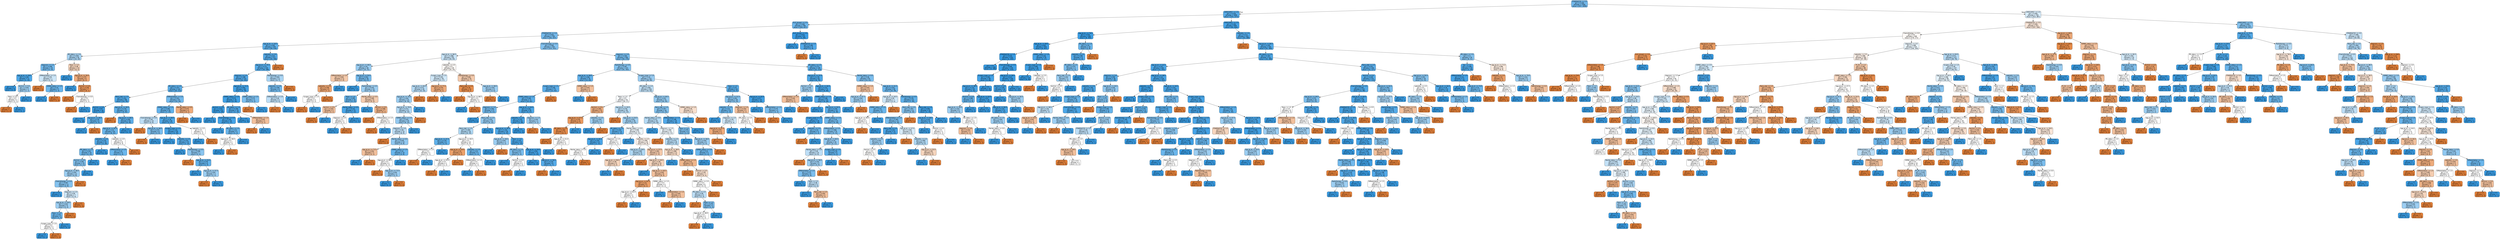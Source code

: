 digraph Tree {
node [shape=box, style="filled, rounded", color="black", fontname=helvetica] ;
edge [fontname=helvetica] ;
0 [label="STAGEAJCC6 <= 2.5\ngini = 0.348\nsamples = 2395\nvalue = [537, 1858]", fillcolor="#399de5b5"] ;
1 [label="UMSCUMCC <= 1.5\ngini = 0.229\nsamples = 1695\nvalue = [224, 1471]", fillcolor="#399de5d8"] ;
0 -> 1 [labeldistance=2.5, labelangle=45, headlabel="True"] ;
2 [label="Axill_dissect <= 2.5\ngini = 0.328\nsamples = 790\nvalue = [163, 627]", fillcolor="#399de5bd"] ;
1 -> 2 ;
3 [label="STAGEAJCC6 <= 1.5\ngini = 0.353\nsamples = 709\nvalue = [162, 547]", fillcolor="#399de5b3"] ;
2 -> 3 ;
4 [label="Age_at_dx <= 40.5\ngini = 0.259\nsamples = 255\nvalue = [39, 216]", fillcolor="#399de5d1"] ;
3 -> 4 ;
5 [label="ER_status <= 1.5\ngini = 0.459\nsamples = 28\nvalue = [10, 18]", fillcolor="#399de571"] ;
4 -> 5 ;
6 [label="diagnosis <= 1.5\ngini = 0.346\nsamples = 18\nvalue = [4, 14]", fillcolor="#399de5b6"] ;
5 -> 6 ;
7 [label="Age_at_dx <= 38.5\ngini = 0.165\nsamples = 11\nvalue = [1, 10]", fillcolor="#399de5e6"] ;
6 -> 7 ;
8 [label="gini = 0.0\nsamples = 8\nvalue = [0, 8]", fillcolor="#399de5ff"] ;
7 -> 8 ;
9 [label="famhist <= 0.5\ngini = 0.444\nsamples = 3\nvalue = [1, 2]", fillcolor="#399de57f"] ;
7 -> 9 ;
10 [label="Race <= 3.0\ngini = 0.5\nsamples = 2\nvalue = [1, 1]", fillcolor="#e5813900"] ;
9 -> 10 ;
11 [label="gini = 0.0\nsamples = 1\nvalue = [1, 0]", fillcolor="#e58139ff"] ;
10 -> 11 ;
12 [label="gini = 0.0\nsamples = 1\nvalue = [0, 1]", fillcolor="#399de5ff"] ;
10 -> 12 ;
13 [label="gini = 0.0\nsamples = 1\nvalue = [0, 1]", fillcolor="#399de5ff"] ;
9 -> 13 ;
14 [label="Differentiation <= 1.5\ngini = 0.49\nsamples = 7\nvalue = [3, 4]", fillcolor="#399de540"] ;
6 -> 14 ;
15 [label="gini = 0.0\nsamples = 2\nvalue = [2, 0]", fillcolor="#e58139ff"] ;
14 -> 15 ;
16 [label="CERB2_status <= 2.5\ngini = 0.32\nsamples = 5\nvalue = [1, 4]", fillcolor="#399de5bf"] ;
14 -> 16 ;
17 [label="gini = 0.0\nsamples = 4\nvalue = [0, 4]", fillcolor="#399de5ff"] ;
16 -> 17 ;
18 [label="gini = 0.0\nsamples = 1\nvalue = [1, 0]", fillcolor="#e58139ff"] ;
16 -> 18 ;
19 [label="Race <= 1.5\ngini = 0.48\nsamples = 10\nvalue = [6, 4]", fillcolor="#e5813955"] ;
5 -> 19 ;
20 [label="gini = 0.0\nsamples = 2\nvalue = [0, 2]", fillcolor="#399de5ff"] ;
19 -> 20 ;
21 [label="Age_at_dx <= 26.0\ngini = 0.375\nsamples = 8\nvalue = [6, 2]", fillcolor="#e58139aa"] ;
19 -> 21 ;
22 [label="gini = 0.0\nsamples = 1\nvalue = [0, 1]", fillcolor="#399de5ff"] ;
21 -> 22 ;
23 [label="famhist <= 0.5\ngini = 0.245\nsamples = 7\nvalue = [6, 1]", fillcolor="#e58139d4"] ;
21 -> 23 ;
24 [label="gini = 0.0\nsamples = 5\nvalue = [5, 0]", fillcolor="#e58139ff"] ;
23 -> 24 ;
25 [label="Chemotherapy <= 0.5\ngini = 0.5\nsamples = 2\nvalue = [1, 1]", fillcolor="#e5813900"] ;
23 -> 25 ;
26 [label="gini = 0.0\nsamples = 1\nvalue = [1, 0]", fillcolor="#e58139ff"] ;
25 -> 26 ;
27 [label="gini = 0.0\nsamples = 1\nvalue = [0, 1]", fillcolor="#399de5ff"] ;
25 -> 27 ;
28 [label="Laterality <= 3.5\ngini = 0.223\nsamples = 227\nvalue = [29, 198]", fillcolor="#399de5da"] ;
4 -> 28 ;
29 [label="Age_at_dx <= 75.5\ngini = 0.217\nsamples = 226\nvalue = [28, 198]", fillcolor="#399de5db"] ;
28 -> 29 ;
30 [label="diagnosis <= 2.5\ngini = 0.198\nsamples = 215\nvalue = [24, 191]", fillcolor="#399de5df"] ;
29 -> 30 ;
31 [label="ER_status <= 1.5\ngini = 0.257\nsamples = 132\nvalue = [20, 112]", fillcolor="#399de5d1"] ;
30 -> 31 ;
32 [label="Meno_stat <= 1.5\ngini = 0.201\nsamples = 88\nvalue = [10, 78]", fillcolor="#399de5de"] ;
31 -> 32 ;
33 [label="famhist <= 0.5\ngini = 0.057\nsamples = 34\nvalue = [1, 33]", fillcolor="#399de5f7"] ;
32 -> 33 ;
34 [label="gini = 0.0\nsamples = 28\nvalue = [0, 28]", fillcolor="#399de5ff"] ;
33 -> 34 ;
35 [label="Age_at_dx <= 46.5\ngini = 0.278\nsamples = 6\nvalue = [1, 5]", fillcolor="#399de5cc"] ;
33 -> 35 ;
36 [label="gini = 0.0\nsamples = 5\nvalue = [0, 5]", fillcolor="#399de5ff"] ;
35 -> 36 ;
37 [label="gini = 0.0\nsamples = 1\nvalue = [1, 0]", fillcolor="#e58139ff"] ;
35 -> 37 ;
38 [label="Age_at_dx <= 49.0\ngini = 0.278\nsamples = 54\nvalue = [9, 45]", fillcolor="#399de5cc"] ;
32 -> 38 ;
39 [label="gini = 0.0\nsamples = 1\nvalue = [1, 0]", fillcolor="#e58139ff"] ;
38 -> 39 ;
40 [label="Age_at_dx <= 66.5\ngini = 0.256\nsamples = 53\nvalue = [8, 45]", fillcolor="#399de5d2"] ;
38 -> 40 ;
41 [label="Age_at_dx <= 62.5\ngini = 0.32\nsamples = 40\nvalue = [8, 32]", fillcolor="#399de5bf"] ;
40 -> 41 ;
42 [label="Laterality <= 2.5\ngini = 0.219\nsamples = 32\nvalue = [4, 28]", fillcolor="#399de5db"] ;
41 -> 42 ;
43 [label="PR_status <= 1.5\ngini = 0.332\nsamples = 19\nvalue = [4, 15]", fillcolor="#399de5bb"] ;
42 -> 43 ;
44 [label="famhist <= 0.5\ngini = 0.391\nsamples = 15\nvalue = [4, 11]", fillcolor="#399de5a2"] ;
43 -> 44 ;
45 [label="Age_at_dx <= 58.5\ngini = 0.444\nsamples = 12\nvalue = [4, 8]", fillcolor="#399de57f"] ;
44 -> 45 ;
46 [label="Chemotherapy <= 0.5\ngini = 0.397\nsamples = 11\nvalue = [3, 8]", fillcolor="#399de59f"] ;
45 -> 46 ;
47 [label="gini = 0.0\nsamples = 4\nvalue = [0, 4]", fillcolor="#399de5ff"] ;
46 -> 47 ;
48 [label="diagnosis <= 1.5\ngini = 0.49\nsamples = 7\nvalue = [3, 4]", fillcolor="#399de540"] ;
46 -> 48 ;
49 [label="Age_at_dx <= 56.5\ngini = 0.444\nsamples = 6\nvalue = [2, 4]", fillcolor="#399de57f"] ;
48 -> 49 ;
50 [label="Race <= 1.5\ngini = 0.32\nsamples = 5\nvalue = [1, 4]", fillcolor="#399de5bf"] ;
49 -> 50 ;
51 [label="Surgery_type <= 1.5\ngini = 0.5\nsamples = 2\nvalue = [1, 1]", fillcolor="#e5813900"] ;
50 -> 51 ;
52 [label="gini = 0.0\nsamples = 1\nvalue = [0, 1]", fillcolor="#399de5ff"] ;
51 -> 52 ;
53 [label="gini = 0.0\nsamples = 1\nvalue = [1, 0]", fillcolor="#e58139ff"] ;
51 -> 53 ;
54 [label="gini = 0.0\nsamples = 3\nvalue = [0, 3]", fillcolor="#399de5ff"] ;
50 -> 54 ;
55 [label="gini = 0.0\nsamples = 1\nvalue = [1, 0]", fillcolor="#e58139ff"] ;
49 -> 55 ;
56 [label="gini = 0.0\nsamples = 1\nvalue = [1, 0]", fillcolor="#e58139ff"] ;
48 -> 56 ;
57 [label="gini = 0.0\nsamples = 1\nvalue = [1, 0]", fillcolor="#e58139ff"] ;
45 -> 57 ;
58 [label="gini = 0.0\nsamples = 3\nvalue = [0, 3]", fillcolor="#399de5ff"] ;
44 -> 58 ;
59 [label="gini = 0.0\nsamples = 4\nvalue = [0, 4]", fillcolor="#399de5ff"] ;
43 -> 59 ;
60 [label="gini = 0.0\nsamples = 13\nvalue = [0, 13]", fillcolor="#399de5ff"] ;
42 -> 60 ;
61 [label="Laterality <= 2.5\ngini = 0.5\nsamples = 8\nvalue = [4, 4]", fillcolor="#e5813900"] ;
41 -> 61 ;
62 [label="Differentiation <= 2.5\ngini = 0.32\nsamples = 5\nvalue = [1, 4]", fillcolor="#399de5bf"] ;
61 -> 62 ;
63 [label="gini = 0.0\nsamples = 4\nvalue = [0, 4]", fillcolor="#399de5ff"] ;
62 -> 63 ;
64 [label="gini = 0.0\nsamples = 1\nvalue = [1, 0]", fillcolor="#e58139ff"] ;
62 -> 64 ;
65 [label="gini = 0.0\nsamples = 3\nvalue = [3, 0]", fillcolor="#e58139ff"] ;
61 -> 65 ;
66 [label="gini = 0.0\nsamples = 13\nvalue = [0, 13]", fillcolor="#399de5ff"] ;
40 -> 66 ;
67 [label="Differentiation <= 2.5\ngini = 0.351\nsamples = 44\nvalue = [10, 34]", fillcolor="#399de5b4"] ;
31 -> 67 ;
68 [label="CERB2_status <= 1.5\ngini = 0.289\nsamples = 40\nvalue = [7, 33]", fillcolor="#399de5c9"] ;
67 -> 68 ;
69 [label="Chemotherapy <= 0.5\ngini = 0.48\nsamples = 10\nvalue = [4, 6]", fillcolor="#399de555"] ;
68 -> 69 ;
70 [label="gini = 0.0\nsamples = 2\nvalue = [2, 0]", fillcolor="#e58139ff"] ;
69 -> 70 ;
71 [label="Age_at_dx <= 48.0\ngini = 0.375\nsamples = 8\nvalue = [2, 6]", fillcolor="#399de5aa"] ;
69 -> 71 ;
72 [label="gini = 0.0\nsamples = 2\nvalue = [2, 0]", fillcolor="#e58139ff"] ;
71 -> 72 ;
73 [label="gini = 0.0\nsamples = 6\nvalue = [0, 6]", fillcolor="#399de5ff"] ;
71 -> 73 ;
74 [label="Age_at_dx <= 69.5\ngini = 0.18\nsamples = 30\nvalue = [3, 27]", fillcolor="#399de5e3"] ;
68 -> 74 ;
75 [label="Surgery_type <= 1.5\ngini = 0.133\nsamples = 28\nvalue = [2, 26]", fillcolor="#399de5eb"] ;
74 -> 75 ;
76 [label="gini = 0.0\nsamples = 13\nvalue = [0, 13]", fillcolor="#399de5ff"] ;
75 -> 76 ;
77 [label="Laterality <= 2.5\ngini = 0.231\nsamples = 15\nvalue = [2, 13]", fillcolor="#399de5d8"] ;
75 -> 77 ;
78 [label="gini = 0.0\nsamples = 8\nvalue = [0, 8]", fillcolor="#399de5ff"] ;
77 -> 78 ;
79 [label="Radiotherapy <= 0.5\ngini = 0.408\nsamples = 7\nvalue = [2, 5]", fillcolor="#399de599"] ;
77 -> 79 ;
80 [label="gini = 0.0\nsamples = 1\nvalue = [1, 0]", fillcolor="#e58139ff"] ;
79 -> 80 ;
81 [label="Age_at_dx <= 52.5\ngini = 0.278\nsamples = 6\nvalue = [1, 5]", fillcolor="#399de5cc"] ;
79 -> 81 ;
82 [label="gini = 0.0\nsamples = 3\nvalue = [0, 3]", fillcolor="#399de5ff"] ;
81 -> 82 ;
83 [label="Age_at_dx <= 57.5\ngini = 0.444\nsamples = 3\nvalue = [1, 2]", fillcolor="#399de57f"] ;
81 -> 83 ;
84 [label="gini = 0.0\nsamples = 1\nvalue = [1, 0]", fillcolor="#e58139ff"] ;
83 -> 84 ;
85 [label="gini = 0.0\nsamples = 2\nvalue = [0, 2]", fillcolor="#399de5ff"] ;
83 -> 85 ;
86 [label="Laterality <= 2.5\ngini = 0.5\nsamples = 2\nvalue = [1, 1]", fillcolor="#e5813900"] ;
74 -> 86 ;
87 [label="gini = 0.0\nsamples = 1\nvalue = [0, 1]", fillcolor="#399de5ff"] ;
86 -> 87 ;
88 [label="gini = 0.0\nsamples = 1\nvalue = [1, 0]", fillcolor="#e58139ff"] ;
86 -> 88 ;
89 [label="Marital_status <= 0.5\ngini = 0.375\nsamples = 4\nvalue = [3, 1]", fillcolor="#e58139aa"] ;
67 -> 89 ;
90 [label="gini = 0.0\nsamples = 3\nvalue = [3, 0]", fillcolor="#e58139ff"] ;
89 -> 90 ;
91 [label="gini = 0.0\nsamples = 1\nvalue = [0, 1]", fillcolor="#399de5ff"] ;
89 -> 91 ;
92 [label="Age_at_dx <= 72.0\ngini = 0.092\nsamples = 83\nvalue = [4, 79]", fillcolor="#399de5f2"] ;
30 -> 92 ;
93 [label="CERB2_status <= 2.5\ngini = 0.073\nsamples = 79\nvalue = [3, 76]", fillcolor="#399de5f5"] ;
92 -> 93 ;
94 [label="famhist <= 0.5\ngini = 0.032\nsamples = 61\nvalue = [1, 60]", fillcolor="#399de5fb"] ;
93 -> 94 ;
95 [label="gini = 0.0\nsamples = 43\nvalue = [0, 43]", fillcolor="#399de5ff"] ;
94 -> 95 ;
96 [label="Chemotherapy <= 0.5\ngini = 0.105\nsamples = 18\nvalue = [1, 17]", fillcolor="#399de5f0"] ;
94 -> 96 ;
97 [label="gini = 0.0\nsamples = 13\nvalue = [0, 13]", fillcolor="#399de5ff"] ;
96 -> 97 ;
98 [label="ER_status <= 1.5\ngini = 0.32\nsamples = 5\nvalue = [1, 4]", fillcolor="#399de5bf"] ;
96 -> 98 ;
99 [label="Age_at_dx <= 58.0\ngini = 0.5\nsamples = 2\nvalue = [1, 1]", fillcolor="#e5813900"] ;
98 -> 99 ;
100 [label="gini = 0.0\nsamples = 1\nvalue = [0, 1]", fillcolor="#399de5ff"] ;
99 -> 100 ;
101 [label="gini = 0.0\nsamples = 1\nvalue = [1, 0]", fillcolor="#e58139ff"] ;
99 -> 101 ;
102 [label="gini = 0.0\nsamples = 3\nvalue = [0, 3]", fillcolor="#399de5ff"] ;
98 -> 102 ;
103 [label="ER_status <= 1.5\ngini = 0.198\nsamples = 18\nvalue = [2, 16]", fillcolor="#399de5df"] ;
93 -> 103 ;
104 [label="gini = 0.0\nsamples = 15\nvalue = [0, 15]", fillcolor="#399de5ff"] ;
103 -> 104 ;
105 [label="Differentiation <= 1.5\ngini = 0.444\nsamples = 3\nvalue = [2, 1]", fillcolor="#e581397f"] ;
103 -> 105 ;
106 [label="gini = 0.0\nsamples = 2\nvalue = [2, 0]", fillcolor="#e58139ff"] ;
105 -> 106 ;
107 [label="gini = 0.0\nsamples = 1\nvalue = [0, 1]", fillcolor="#399de5ff"] ;
105 -> 107 ;
108 [label="CERB2_status <= 2.5\ngini = 0.375\nsamples = 4\nvalue = [1, 3]", fillcolor="#399de5aa"] ;
92 -> 108 ;
109 [label="gini = 0.0\nsamples = 1\nvalue = [1, 0]", fillcolor="#e58139ff"] ;
108 -> 109 ;
110 [label="gini = 0.0\nsamples = 3\nvalue = [0, 3]", fillcolor="#399de5ff"] ;
108 -> 110 ;
111 [label="Radiotherapy <= 0.5\ngini = 0.463\nsamples = 11\nvalue = [4, 7]", fillcolor="#399de56d"] ;
29 -> 111 ;
112 [label="Laterality <= 2.5\ngini = 0.346\nsamples = 9\nvalue = [2, 7]", fillcolor="#399de5b6"] ;
111 -> 112 ;
113 [label="Differentiation <= 2.5\ngini = 0.48\nsamples = 5\nvalue = [2, 3]", fillcolor="#399de555"] ;
112 -> 113 ;
114 [label="gini = 0.0\nsamples = 2\nvalue = [2, 0]", fillcolor="#e58139ff"] ;
113 -> 114 ;
115 [label="gini = 0.0\nsamples = 3\nvalue = [0, 3]", fillcolor="#399de5ff"] ;
113 -> 115 ;
116 [label="gini = 0.0\nsamples = 4\nvalue = [0, 4]", fillcolor="#399de5ff"] ;
112 -> 116 ;
117 [label="gini = 0.0\nsamples = 2\nvalue = [2, 0]", fillcolor="#e58139ff"] ;
111 -> 117 ;
118 [label="gini = 0.0\nsamples = 1\nvalue = [1, 0]", fillcolor="#e58139ff"] ;
28 -> 118 ;
119 [label="Chemotherapy <= 0.5\ngini = 0.395\nsamples = 454\nvalue = [123, 331]", fillcolor="#399de5a0"] ;
3 -> 119 ;
120 [label="Age_at_dx <= 66.5\ngini = 0.488\nsamples = 95\nvalue = [40, 55]", fillcolor="#399de546"] ;
119 -> 120 ;
121 [label="Age_at_dx <= 46.0\ngini = 0.44\nsamples = 46\nvalue = [15, 31]", fillcolor="#399de584"] ;
120 -> 121 ;
122 [label="Differentiation <= 2.5\ngini = 0.463\nsamples = 11\nvalue = [7, 4]", fillcolor="#e581396d"] ;
121 -> 122 ;
123 [label="Laterality <= 2.5\ngini = 0.346\nsamples = 9\nvalue = [7, 2]", fillcolor="#e58139b6"] ;
122 -> 123 ;
124 [label="Surgery_type <= 1.5\ngini = 0.5\nsamples = 4\nvalue = [2, 2]", fillcolor="#e5813900"] ;
123 -> 124 ;
125 [label="gini = 0.0\nsamples = 2\nvalue = [2, 0]", fillcolor="#e58139ff"] ;
124 -> 125 ;
126 [label="gini = 0.0\nsamples = 2\nvalue = [0, 2]", fillcolor="#399de5ff"] ;
124 -> 126 ;
127 [label="gini = 0.0\nsamples = 5\nvalue = [5, 0]", fillcolor="#e58139ff"] ;
123 -> 127 ;
128 [label="gini = 0.0\nsamples = 2\nvalue = [0, 2]", fillcolor="#399de5ff"] ;
122 -> 128 ;
129 [label="Age_at_dx <= 53.5\ngini = 0.353\nsamples = 35\nvalue = [8, 27]", fillcolor="#399de5b3"] ;
121 -> 129 ;
130 [label="gini = 0.0\nsamples = 11\nvalue = [0, 11]", fillcolor="#399de5ff"] ;
129 -> 130 ;
131 [label="Radiotherapy <= 0.5\ngini = 0.444\nsamples = 24\nvalue = [8, 16]", fillcolor="#399de57f"] ;
129 -> 131 ;
132 [label="Race <= 1.5\ngini = 0.305\nsamples = 16\nvalue = [3, 13]", fillcolor="#399de5c4"] ;
131 -> 132 ;
133 [label="famhist <= 0.5\ngini = 0.444\nsamples = 3\nvalue = [2, 1]", fillcolor="#e581397f"] ;
132 -> 133 ;
134 [label="gini = 0.0\nsamples = 2\nvalue = [2, 0]", fillcolor="#e58139ff"] ;
133 -> 134 ;
135 [label="gini = 0.0\nsamples = 1\nvalue = [0, 1]", fillcolor="#399de5ff"] ;
133 -> 135 ;
136 [label="Marital_status <= 0.5\ngini = 0.142\nsamples = 13\nvalue = [1, 12]", fillcolor="#399de5ea"] ;
132 -> 136 ;
137 [label="diagnosis <= 2.5\ngini = 0.5\nsamples = 2\nvalue = [1, 1]", fillcolor="#e5813900"] ;
136 -> 137 ;
138 [label="gini = 0.0\nsamples = 1\nvalue = [0, 1]", fillcolor="#399de5ff"] ;
137 -> 138 ;
139 [label="gini = 0.0\nsamples = 1\nvalue = [1, 0]", fillcolor="#e58139ff"] ;
137 -> 139 ;
140 [label="gini = 0.0\nsamples = 11\nvalue = [0, 11]", fillcolor="#399de5ff"] ;
136 -> 140 ;
141 [label="Marital_status <= 0.5\ngini = 0.469\nsamples = 8\nvalue = [5, 3]", fillcolor="#e5813966"] ;
131 -> 141 ;
142 [label="gini = 0.0\nsamples = 1\nvalue = [0, 1]", fillcolor="#399de5ff"] ;
141 -> 142 ;
143 [label="famhist <= 0.5\ngini = 0.408\nsamples = 7\nvalue = [5, 2]", fillcolor="#e5813999"] ;
141 -> 143 ;
144 [label="gini = 0.0\nsamples = 3\nvalue = [3, 0]", fillcolor="#e58139ff"] ;
143 -> 144 ;
145 [label="Differentiation <= 1.5\ngini = 0.5\nsamples = 4\nvalue = [2, 2]", fillcolor="#e5813900"] ;
143 -> 145 ;
146 [label="gini = 0.0\nsamples = 2\nvalue = [2, 0]", fillcolor="#e58139ff"] ;
145 -> 146 ;
147 [label="gini = 0.0\nsamples = 2\nvalue = [0, 2]", fillcolor="#399de5ff"] ;
145 -> 147 ;
148 [label="Laterality <= 2.5\ngini = 0.5\nsamples = 49\nvalue = [25, 24]", fillcolor="#e581390a"] ;
120 -> 148 ;
149 [label="Surgery_type <= 1.5\ngini = 0.491\nsamples = 30\nvalue = [13, 17]", fillcolor="#399de53c"] ;
148 -> 149 ;
150 [label="Age_at_dx <= 82.0\ngini = 0.473\nsamples = 26\nvalue = [10, 16]", fillcolor="#399de560"] ;
149 -> 150 ;
151 [label="Age_at_dx <= 78.5\ngini = 0.444\nsamples = 24\nvalue = [8, 16]", fillcolor="#399de57f"] ;
150 -> 151 ;
152 [label="Age_at_dx <= 76.5\ngini = 0.472\nsamples = 21\nvalue = [8, 13]", fillcolor="#399de562"] ;
151 -> 152 ;
153 [label="CERB2_status <= 2.5\ngini = 0.432\nsamples = 19\nvalue = [6, 13]", fillcolor="#399de589"] ;
152 -> 153 ;
154 [label="diagnosis <= 1.5\ngini = 0.48\nsamples = 15\nvalue = [6, 9]", fillcolor="#399de555"] ;
153 -> 154 ;
155 [label="gini = 0.0\nsamples = 2\nvalue = [2, 0]", fillcolor="#e58139ff"] ;
154 -> 155 ;
156 [label="Marital_status <= 0.5\ngini = 0.426\nsamples = 13\nvalue = [4, 9]", fillcolor="#399de58e"] ;
154 -> 156 ;
157 [label="Age_at_dx <= 71.5\ngini = 0.444\nsamples = 3\nvalue = [2, 1]", fillcolor="#e581397f"] ;
156 -> 157 ;
158 [label="gini = 0.0\nsamples = 1\nvalue = [0, 1]", fillcolor="#399de5ff"] ;
157 -> 158 ;
159 [label="gini = 0.0\nsamples = 2\nvalue = [2, 0]", fillcolor="#e58139ff"] ;
157 -> 159 ;
160 [label="CERB2_status <= 1.5\ngini = 0.32\nsamples = 10\nvalue = [2, 8]", fillcolor="#399de5bf"] ;
156 -> 160 ;
161 [label="Age_at_dx <= 69.5\ngini = 0.5\nsamples = 4\nvalue = [2, 2]", fillcolor="#e5813900"] ;
160 -> 161 ;
162 [label="gini = 0.0\nsamples = 1\nvalue = [1, 0]", fillcolor="#e58139ff"] ;
161 -> 162 ;
163 [label="Age_at_dx <= 72.0\ngini = 0.444\nsamples = 3\nvalue = [1, 2]", fillcolor="#399de57f"] ;
161 -> 163 ;
164 [label="gini = 0.0\nsamples = 2\nvalue = [0, 2]", fillcolor="#399de5ff"] ;
163 -> 164 ;
165 [label="gini = 0.0\nsamples = 1\nvalue = [1, 0]", fillcolor="#e58139ff"] ;
163 -> 165 ;
166 [label="gini = 0.0\nsamples = 6\nvalue = [0, 6]", fillcolor="#399de5ff"] ;
160 -> 166 ;
167 [label="gini = 0.0\nsamples = 4\nvalue = [0, 4]", fillcolor="#399de5ff"] ;
153 -> 167 ;
168 [label="gini = 0.0\nsamples = 2\nvalue = [2, 0]", fillcolor="#e58139ff"] ;
152 -> 168 ;
169 [label="gini = 0.0\nsamples = 3\nvalue = [0, 3]", fillcolor="#399de5ff"] ;
151 -> 169 ;
170 [label="gini = 0.0\nsamples = 2\nvalue = [2, 0]", fillcolor="#e58139ff"] ;
150 -> 170 ;
171 [label="Age_at_dx <= 77.5\ngini = 0.375\nsamples = 4\nvalue = [3, 1]", fillcolor="#e58139aa"] ;
149 -> 171 ;
172 [label="gini = 0.0\nsamples = 3\nvalue = [3, 0]", fillcolor="#e58139ff"] ;
171 -> 172 ;
173 [label="gini = 0.0\nsamples = 1\nvalue = [0, 1]", fillcolor="#399de5ff"] ;
171 -> 173 ;
174 [label="Radiotherapy <= 0.5\ngini = 0.465\nsamples = 19\nvalue = [12, 7]", fillcolor="#e581396a"] ;
148 -> 174 ;
175 [label="Meno_stat <= 2.5\ngini = 0.18\nsamples = 10\nvalue = [9, 1]", fillcolor="#e58139e3"] ;
174 -> 175 ;
176 [label="gini = 0.0\nsamples = 8\nvalue = [8, 0]", fillcolor="#e58139ff"] ;
175 -> 176 ;
177 [label="Age_at_dx <= 68.5\ngini = 0.5\nsamples = 2\nvalue = [1, 1]", fillcolor="#e5813900"] ;
175 -> 177 ;
178 [label="gini = 0.0\nsamples = 1\nvalue = [0, 1]", fillcolor="#399de5ff"] ;
177 -> 178 ;
179 [label="gini = 0.0\nsamples = 1\nvalue = [1, 0]", fillcolor="#e58139ff"] ;
177 -> 179 ;
180 [label="Age_at_dx <= 69.5\ngini = 0.444\nsamples = 9\nvalue = [3, 6]", fillcolor="#399de57f"] ;
174 -> 180 ;
181 [label="gini = 0.0\nsamples = 3\nvalue = [3, 0]", fillcolor="#e58139ff"] ;
180 -> 181 ;
182 [label="gini = 0.0\nsamples = 6\nvalue = [0, 6]", fillcolor="#399de5ff"] ;
180 -> 182 ;
183 [label="diagnosis <= 2.5\ngini = 0.355\nsamples = 359\nvalue = [83, 276]", fillcolor="#399de5b2"] ;
119 -> 183 ;
184 [label="Radiotherapy <= 0.5\ngini = 0.397\nsamples = 223\nvalue = [61, 162]", fillcolor="#399de59f"] ;
183 -> 184 ;
185 [label="Age_at_dx <= 66.5\ngini = 0.284\nsamples = 76\nvalue = [13, 63]", fillcolor="#399de5ca"] ;
184 -> 185 ;
186 [label="Surgery_type <= 1.5\ngini = 0.256\nsamples = 73\nvalue = [11, 62]", fillcolor="#399de5d2"] ;
185 -> 186 ;
187 [label="CERB2_status <= 1.5\ngini = 0.239\nsamples = 72\nvalue = [10, 62]", fillcolor="#399de5d6"] ;
186 -> 187 ;
188 [label="diagnosis <= 1.5\ngini = 0.346\nsamples = 27\nvalue = [6, 21]", fillcolor="#399de5b6"] ;
187 -> 188 ;
189 [label="gini = 0.0\nsamples = 8\nvalue = [0, 8]", fillcolor="#399de5ff"] ;
188 -> 189 ;
190 [label="Meno_stat <= 2.5\ngini = 0.432\nsamples = 19\nvalue = [6, 13]", fillcolor="#399de589"] ;
188 -> 190 ;
191 [label="Meno_stat <= 1.5\ngini = 0.469\nsamples = 16\nvalue = [6, 10]", fillcolor="#399de566"] ;
190 -> 191 ;
192 [label="Age_at_dx <= 47.0\ngini = 0.278\nsamples = 6\nvalue = [1, 5]", fillcolor="#399de5cc"] ;
191 -> 192 ;
193 [label="Differentiation <= 1.5\ngini = 0.5\nsamples = 2\nvalue = [1, 1]", fillcolor="#e5813900"] ;
192 -> 193 ;
194 [label="gini = 0.0\nsamples = 1\nvalue = [1, 0]", fillcolor="#e58139ff"] ;
193 -> 194 ;
195 [label="gini = 0.0\nsamples = 1\nvalue = [0, 1]", fillcolor="#399de5ff"] ;
193 -> 195 ;
196 [label="gini = 0.0\nsamples = 4\nvalue = [0, 4]", fillcolor="#399de5ff"] ;
192 -> 196 ;
197 [label="Age_at_dx <= 59.0\ngini = 0.5\nsamples = 10\nvalue = [5, 5]", fillcolor="#e5813900"] ;
191 -> 197 ;
198 [label="Age_at_dx <= 54.5\ngini = 0.32\nsamples = 5\nvalue = [4, 1]", fillcolor="#e58139bf"] ;
197 -> 198 ;
199 [label="Age_at_dx <= 52.5\ngini = 0.5\nsamples = 2\nvalue = [1, 1]", fillcolor="#e5813900"] ;
198 -> 199 ;
200 [label="gini = 0.0\nsamples = 1\nvalue = [1, 0]", fillcolor="#e58139ff"] ;
199 -> 200 ;
201 [label="gini = 0.0\nsamples = 1\nvalue = [0, 1]", fillcolor="#399de5ff"] ;
199 -> 201 ;
202 [label="gini = 0.0\nsamples = 3\nvalue = [3, 0]", fillcolor="#e58139ff"] ;
198 -> 202 ;
203 [label="Laterality <= 2.5\ngini = 0.32\nsamples = 5\nvalue = [1, 4]", fillcolor="#399de5bf"] ;
197 -> 203 ;
204 [label="Differentiation <= 1.5\ngini = 0.5\nsamples = 2\nvalue = [1, 1]", fillcolor="#e5813900"] ;
203 -> 204 ;
205 [label="gini = 0.0\nsamples = 1\nvalue = [0, 1]", fillcolor="#399de5ff"] ;
204 -> 205 ;
206 [label="gini = 0.0\nsamples = 1\nvalue = [1, 0]", fillcolor="#e58139ff"] ;
204 -> 206 ;
207 [label="gini = 0.0\nsamples = 3\nvalue = [0, 3]", fillcolor="#399de5ff"] ;
203 -> 207 ;
208 [label="gini = 0.0\nsamples = 3\nvalue = [0, 3]", fillcolor="#399de5ff"] ;
190 -> 208 ;
209 [label="Age_at_dx <= 64.0\ngini = 0.162\nsamples = 45\nvalue = [4, 41]", fillcolor="#399de5e6"] ;
187 -> 209 ;
210 [label="Laterality <= 2.5\ngini = 0.133\nsamples = 42\nvalue = [3, 39]", fillcolor="#399de5eb"] ;
209 -> 210 ;
211 [label="Age_at_dx <= 40.5\ngini = 0.191\nsamples = 28\nvalue = [3, 25]", fillcolor="#399de5e0"] ;
210 -> 211 ;
212 [label="Age_at_dx <= 39.5\ngini = 0.444\nsamples = 3\nvalue = [1, 2]", fillcolor="#399de57f"] ;
211 -> 212 ;
213 [label="gini = 0.0\nsamples = 2\nvalue = [0, 2]", fillcolor="#399de5ff"] ;
212 -> 213 ;
214 [label="gini = 0.0\nsamples = 1\nvalue = [1, 0]", fillcolor="#e58139ff"] ;
212 -> 214 ;
215 [label="Race <= 1.5\ngini = 0.147\nsamples = 25\nvalue = [2, 23]", fillcolor="#399de5e9"] ;
211 -> 215 ;
216 [label="PR_status <= 1.5\ngini = 0.375\nsamples = 4\nvalue = [1, 3]", fillcolor="#399de5aa"] ;
215 -> 216 ;
217 [label="gini = 0.0\nsamples = 2\nvalue = [0, 2]", fillcolor="#399de5ff"] ;
216 -> 217 ;
218 [label="famhist <= 0.5\ngini = 0.5\nsamples = 2\nvalue = [1, 1]", fillcolor="#e5813900"] ;
216 -> 218 ;
219 [label="gini = 0.0\nsamples = 1\nvalue = [1, 0]", fillcolor="#e58139ff"] ;
218 -> 219 ;
220 [label="gini = 0.0\nsamples = 1\nvalue = [0, 1]", fillcolor="#399de5ff"] ;
218 -> 220 ;
221 [label="Age_at_dx <= 55.5\ngini = 0.091\nsamples = 21\nvalue = [1, 20]", fillcolor="#399de5f2"] ;
215 -> 221 ;
222 [label="gini = 0.0\nsamples = 13\nvalue = [0, 13]", fillcolor="#399de5ff"] ;
221 -> 222 ;
223 [label="Age_at_dx <= 56.5\ngini = 0.219\nsamples = 8\nvalue = [1, 7]", fillcolor="#399de5db"] ;
221 -> 223 ;
224 [label="gini = 0.0\nsamples = 1\nvalue = [1, 0]", fillcolor="#e58139ff"] ;
223 -> 224 ;
225 [label="gini = 0.0\nsamples = 7\nvalue = [0, 7]", fillcolor="#399de5ff"] ;
223 -> 225 ;
226 [label="gini = 0.0\nsamples = 14\nvalue = [0, 14]", fillcolor="#399de5ff"] ;
210 -> 226 ;
227 [label="diagnosis <= 1.5\ngini = 0.444\nsamples = 3\nvalue = [1, 2]", fillcolor="#399de57f"] ;
209 -> 227 ;
228 [label="gini = 0.0\nsamples = 1\nvalue = [1, 0]", fillcolor="#e58139ff"] ;
227 -> 228 ;
229 [label="gini = 0.0\nsamples = 2\nvalue = [0, 2]", fillcolor="#399de5ff"] ;
227 -> 229 ;
230 [label="gini = 0.0\nsamples = 1\nvalue = [1, 0]", fillcolor="#e58139ff"] ;
186 -> 230 ;
231 [label="CERB2_status <= 1.5\ngini = 0.444\nsamples = 3\nvalue = [2, 1]", fillcolor="#e581397f"] ;
185 -> 231 ;
232 [label="gini = 0.0\nsamples = 1\nvalue = [0, 1]", fillcolor="#399de5ff"] ;
231 -> 232 ;
233 [label="gini = 0.0\nsamples = 2\nvalue = [2, 0]", fillcolor="#e58139ff"] ;
231 -> 233 ;
234 [label="Surgery_type <= 1.5\ngini = 0.44\nsamples = 147\nvalue = [48, 99]", fillcolor="#399de583"] ;
184 -> 234 ;
235 [label="ER_status <= 1.5\ngini = 0.482\nsamples = 104\nvalue = [42, 62]", fillcolor="#399de552"] ;
234 -> 235 ;
236 [label="Race <= 1.5\ngini = 0.5\nsamples = 53\nvalue = [26, 27]", fillcolor="#399de509"] ;
235 -> 236 ;
237 [label="famhist <= 0.5\ngini = 0.391\nsamples = 15\nvalue = [11, 4]", fillcolor="#e58139a2"] ;
236 -> 237 ;
238 [label="Age_at_dx <= 57.5\ngini = 0.278\nsamples = 12\nvalue = [10, 2]", fillcolor="#e58139cc"] ;
237 -> 238 ;
239 [label="PR_status <= 1.5\ngini = 0.165\nsamples = 11\nvalue = [10, 1]", fillcolor="#e58139e6"] ;
238 -> 239 ;
240 [label="gini = 0.0\nsamples = 9\nvalue = [9, 0]", fillcolor="#e58139ff"] ;
239 -> 240 ;
241 [label="Age_at_dx <= 51.0\ngini = 0.5\nsamples = 2\nvalue = [1, 1]", fillcolor="#e5813900"] ;
239 -> 241 ;
242 [label="gini = 0.0\nsamples = 1\nvalue = [0, 1]", fillcolor="#399de5ff"] ;
241 -> 242 ;
243 [label="gini = 0.0\nsamples = 1\nvalue = [1, 0]", fillcolor="#e58139ff"] ;
241 -> 243 ;
244 [label="gini = 0.0\nsamples = 1\nvalue = [0, 1]", fillcolor="#399de5ff"] ;
238 -> 244 ;
245 [label="Laterality <= 2.5\ngini = 0.444\nsamples = 3\nvalue = [1, 2]", fillcolor="#399de57f"] ;
237 -> 245 ;
246 [label="gini = 0.0\nsamples = 2\nvalue = [0, 2]", fillcolor="#399de5ff"] ;
245 -> 246 ;
247 [label="gini = 0.0\nsamples = 1\nvalue = [1, 0]", fillcolor="#e58139ff"] ;
245 -> 247 ;
248 [label="Age_at_dx <= 43.5\ngini = 0.478\nsamples = 38\nvalue = [15, 23]", fillcolor="#399de559"] ;
236 -> 248 ;
249 [label="gini = 0.0\nsamples = 3\nvalue = [3, 0]", fillcolor="#e58139ff"] ;
248 -> 249 ;
250 [label="Age_at_dx <= 54.5\ngini = 0.451\nsamples = 35\nvalue = [12, 23]", fillcolor="#399de57a"] ;
248 -> 250 ;
251 [label="PR_status <= 1.5\ngini = 0.245\nsamples = 14\nvalue = [2, 12]", fillcolor="#399de5d4"] ;
250 -> 251 ;
252 [label="Age_at_dx <= 45.5\ngini = 0.153\nsamples = 12\nvalue = [1, 11]", fillcolor="#399de5e8"] ;
251 -> 252 ;
253 [label="Marital_status <= 0.5\ngini = 0.5\nsamples = 2\nvalue = [1, 1]", fillcolor="#e5813900"] ;
252 -> 253 ;
254 [label="gini = 0.0\nsamples = 1\nvalue = [0, 1]", fillcolor="#399de5ff"] ;
253 -> 254 ;
255 [label="gini = 0.0\nsamples = 1\nvalue = [1, 0]", fillcolor="#e58139ff"] ;
253 -> 255 ;
256 [label="gini = 0.0\nsamples = 10\nvalue = [0, 10]", fillcolor="#399de5ff"] ;
252 -> 256 ;
257 [label="diagnosis <= 1.5\ngini = 0.5\nsamples = 2\nvalue = [1, 1]", fillcolor="#e5813900"] ;
251 -> 257 ;
258 [label="gini = 0.0\nsamples = 1\nvalue = [1, 0]", fillcolor="#e58139ff"] ;
257 -> 258 ;
259 [label="gini = 0.0\nsamples = 1\nvalue = [0, 1]", fillcolor="#399de5ff"] ;
257 -> 259 ;
260 [label="Marital_status <= 0.5\ngini = 0.499\nsamples = 21\nvalue = [10, 11]", fillcolor="#399de517"] ;
250 -> 260 ;
261 [label="gini = 0.0\nsamples = 2\nvalue = [0, 2]", fillcolor="#399de5ff"] ;
260 -> 261 ;
262 [label="Laterality <= 2.5\ngini = 0.499\nsamples = 19\nvalue = [10, 9]", fillcolor="#e5813919"] ;
260 -> 262 ;
263 [label="Age_at_dx <= 59.5\ngini = 0.469\nsamples = 8\nvalue = [3, 5]", fillcolor="#399de566"] ;
262 -> 263 ;
264 [label="Age_at_dx <= 56.0\ngini = 0.48\nsamples = 5\nvalue = [3, 2]", fillcolor="#e5813955"] ;
263 -> 264 ;
265 [label="gini = 0.0\nsamples = 2\nvalue = [0, 2]", fillcolor="#399de5ff"] ;
264 -> 265 ;
266 [label="gini = 0.0\nsamples = 3\nvalue = [3, 0]", fillcolor="#e58139ff"] ;
264 -> 266 ;
267 [label="gini = 0.0\nsamples = 3\nvalue = [0, 3]", fillcolor="#399de5ff"] ;
263 -> 267 ;
268 [label="Age_at_dx <= 57.5\ngini = 0.463\nsamples = 11\nvalue = [7, 4]", fillcolor="#e581396d"] ;
262 -> 268 ;
269 [label="gini = 0.0\nsamples = 1\nvalue = [1, 0]", fillcolor="#e58139ff"] ;
268 -> 269 ;
270 [label="Age_at_dx <= 60.5\ngini = 0.48\nsamples = 10\nvalue = [6, 4]", fillcolor="#e5813955"] ;
268 -> 270 ;
271 [label="gini = 0.0\nsamples = 1\nvalue = [0, 1]", fillcolor="#399de5ff"] ;
270 -> 271 ;
272 [label="Age_at_dx <= 65.5\ngini = 0.444\nsamples = 9\nvalue = [6, 3]", fillcolor="#e581397f"] ;
270 -> 272 ;
273 [label="Age_at_dx <= 62.5\ngini = 0.32\nsamples = 5\nvalue = [4, 1]", fillcolor="#e58139bf"] ;
272 -> 273 ;
274 [label="Age_at_dx <= 61.5\ngini = 0.5\nsamples = 2\nvalue = [1, 1]", fillcolor="#e5813900"] ;
273 -> 274 ;
275 [label="gini = 0.0\nsamples = 1\nvalue = [1, 0]", fillcolor="#e58139ff"] ;
274 -> 275 ;
276 [label="gini = 0.0\nsamples = 1\nvalue = [0, 1]", fillcolor="#399de5ff"] ;
274 -> 276 ;
277 [label="gini = 0.0\nsamples = 3\nvalue = [3, 0]", fillcolor="#e58139ff"] ;
273 -> 277 ;
278 [label="CERB2_status <= 1.5\ngini = 0.5\nsamples = 4\nvalue = [2, 2]", fillcolor="#e5813900"] ;
272 -> 278 ;
279 [label="gini = 0.0\nsamples = 1\nvalue = [0, 1]", fillcolor="#399de5ff"] ;
278 -> 279 ;
280 [label="Differentiation <= 1.5\ngini = 0.444\nsamples = 3\nvalue = [2, 1]", fillcolor="#e581397f"] ;
278 -> 280 ;
281 [label="gini = 0.0\nsamples = 2\nvalue = [2, 0]", fillcolor="#e58139ff"] ;
280 -> 281 ;
282 [label="gini = 0.0\nsamples = 1\nvalue = [0, 1]", fillcolor="#399de5ff"] ;
280 -> 282 ;
283 [label="Age_at_dx <= 60.5\ngini = 0.431\nsamples = 51\nvalue = [16, 35]", fillcolor="#399de58a"] ;
235 -> 283 ;
284 [label="Meno_stat <= 1.5\ngini = 0.397\nsamples = 44\nvalue = [12, 32]", fillcolor="#399de59f"] ;
283 -> 284 ;
285 [label="Marital_status <= 0.5\ngini = 0.473\nsamples = 26\nvalue = [10, 16]", fillcolor="#399de560"] ;
284 -> 285 ;
286 [label="gini = 0.0\nsamples = 5\nvalue = [0, 5]", fillcolor="#399de5ff"] ;
285 -> 286 ;
287 [label="diagnosis <= 1.5\ngini = 0.499\nsamples = 21\nvalue = [10, 11]", fillcolor="#399de517"] ;
285 -> 287 ;
288 [label="gini = 0.0\nsamples = 3\nvalue = [3, 0]", fillcolor="#e58139ff"] ;
287 -> 288 ;
289 [label="Laterality <= 2.5\ngini = 0.475\nsamples = 18\nvalue = [7, 11]", fillcolor="#399de55d"] ;
287 -> 289 ;
290 [label="Age_at_dx <= 38.5\ngini = 0.486\nsamples = 12\nvalue = [7, 5]", fillcolor="#e5813949"] ;
289 -> 290 ;
291 [label="gini = 0.0\nsamples = 2\nvalue = [0, 2]", fillcolor="#399de5ff"] ;
290 -> 291 ;
292 [label="CERB2_status <= 1.5\ngini = 0.42\nsamples = 10\nvalue = [7, 3]", fillcolor="#e5813992"] ;
290 -> 292 ;
293 [label="gini = 0.0\nsamples = 3\nvalue = [3, 0]", fillcolor="#e58139ff"] ;
292 -> 293 ;
294 [label="famhist <= 0.5\ngini = 0.49\nsamples = 7\nvalue = [4, 3]", fillcolor="#e5813940"] ;
292 -> 294 ;
295 [label="CERB2_status <= 2.5\ngini = 0.5\nsamples = 6\nvalue = [3, 3]", fillcolor="#e5813900"] ;
294 -> 295 ;
296 [label="PR_status <= 1.5\ngini = 0.48\nsamples = 5\nvalue = [2, 3]", fillcolor="#399de555"] ;
295 -> 296 ;
297 [label="gini = 0.0\nsamples = 1\nvalue = [1, 0]", fillcolor="#e58139ff"] ;
296 -> 297 ;
298 [label="Race <= 1.5\ngini = 0.375\nsamples = 4\nvalue = [1, 3]", fillcolor="#399de5aa"] ;
296 -> 298 ;
299 [label="Age_at_dx <= 48.0\ngini = 0.5\nsamples = 2\nvalue = [1, 1]", fillcolor="#e5813900"] ;
298 -> 299 ;
300 [label="gini = 0.0\nsamples = 1\nvalue = [1, 0]", fillcolor="#e58139ff"] ;
299 -> 300 ;
301 [label="gini = 0.0\nsamples = 1\nvalue = [0, 1]", fillcolor="#399de5ff"] ;
299 -> 301 ;
302 [label="gini = 0.0\nsamples = 2\nvalue = [0, 2]", fillcolor="#399de5ff"] ;
298 -> 302 ;
303 [label="gini = 0.0\nsamples = 1\nvalue = [1, 0]", fillcolor="#e58139ff"] ;
295 -> 303 ;
304 [label="gini = 0.0\nsamples = 1\nvalue = [1, 0]", fillcolor="#e58139ff"] ;
294 -> 304 ;
305 [label="gini = 0.0\nsamples = 6\nvalue = [0, 6]", fillcolor="#399de5ff"] ;
289 -> 305 ;
306 [label="Differentiation <= 1.5\ngini = 0.198\nsamples = 18\nvalue = [2, 16]", fillcolor="#399de5df"] ;
284 -> 306 ;
307 [label="Race <= 1.5\ngini = 0.375\nsamples = 8\nvalue = [2, 6]", fillcolor="#399de5aa"] ;
306 -> 307 ;
308 [label="gini = 0.0\nsamples = 2\nvalue = [0, 2]", fillcolor="#399de5ff"] ;
307 -> 308 ;
309 [label="Age_at_dx <= 58.0\ngini = 0.444\nsamples = 6\nvalue = [2, 4]", fillcolor="#399de57f"] ;
307 -> 309 ;
310 [label="CERB2_status <= 2.5\ngini = 0.32\nsamples = 5\nvalue = [1, 4]", fillcolor="#399de5bf"] ;
309 -> 310 ;
311 [label="gini = 0.0\nsamples = 4\nvalue = [0, 4]", fillcolor="#399de5ff"] ;
310 -> 311 ;
312 [label="gini = 0.0\nsamples = 1\nvalue = [1, 0]", fillcolor="#e58139ff"] ;
310 -> 312 ;
313 [label="gini = 0.0\nsamples = 1\nvalue = [1, 0]", fillcolor="#e58139ff"] ;
309 -> 313 ;
314 [label="gini = 0.0\nsamples = 10\nvalue = [0, 10]", fillcolor="#399de5ff"] ;
306 -> 314 ;
315 [label="CERB2_status <= 1.5\ngini = 0.49\nsamples = 7\nvalue = [4, 3]", fillcolor="#e5813940"] ;
283 -> 315 ;
316 [label="gini = 0.0\nsamples = 3\nvalue = [0, 3]", fillcolor="#399de5ff"] ;
315 -> 316 ;
317 [label="gini = 0.0\nsamples = 4\nvalue = [4, 0]", fillcolor="#e58139ff"] ;
315 -> 317 ;
318 [label="Race <= 1.5\ngini = 0.24\nsamples = 43\nvalue = [6, 37]", fillcolor="#399de5d6"] ;
234 -> 318 ;
319 [label="Age_at_dx <= 51.5\ngini = 0.401\nsamples = 18\nvalue = [5, 13]", fillcolor="#399de59d"] ;
318 -> 319 ;
320 [label="Laterality <= 2.5\ngini = 0.32\nsamples = 15\nvalue = [3, 12]", fillcolor="#399de5bf"] ;
319 -> 320 ;
321 [label="gini = 0.0\nsamples = 8\nvalue = [0, 8]", fillcolor="#399de5ff"] ;
320 -> 321 ;
322 [label="diagnosis <= 1.5\ngini = 0.49\nsamples = 7\nvalue = [3, 4]", fillcolor="#399de540"] ;
320 -> 322 ;
323 [label="Age_at_dx <= 47.5\ngini = 0.375\nsamples = 4\nvalue = [3, 1]", fillcolor="#e58139aa"] ;
322 -> 323 ;
324 [label="gini = 0.0\nsamples = 3\nvalue = [3, 0]", fillcolor="#e58139ff"] ;
323 -> 324 ;
325 [label="gini = 0.0\nsamples = 1\nvalue = [0, 1]", fillcolor="#399de5ff"] ;
323 -> 325 ;
326 [label="gini = 0.0\nsamples = 3\nvalue = [0, 3]", fillcolor="#399de5ff"] ;
322 -> 326 ;
327 [label="diagnosis <= 1.5\ngini = 0.444\nsamples = 3\nvalue = [2, 1]", fillcolor="#e581397f"] ;
319 -> 327 ;
328 [label="ER_status <= 1.5\ngini = 0.5\nsamples = 2\nvalue = [1, 1]", fillcolor="#e5813900"] ;
327 -> 328 ;
329 [label="gini = 0.0\nsamples = 1\nvalue = [0, 1]", fillcolor="#399de5ff"] ;
328 -> 329 ;
330 [label="gini = 0.0\nsamples = 1\nvalue = [1, 0]", fillcolor="#e58139ff"] ;
328 -> 330 ;
331 [label="gini = 0.0\nsamples = 1\nvalue = [1, 0]", fillcolor="#e58139ff"] ;
327 -> 331 ;
332 [label="Age_at_dx <= 55.0\ngini = 0.077\nsamples = 25\nvalue = [1, 24]", fillcolor="#399de5f4"] ;
318 -> 332 ;
333 [label="gini = 0.0\nsamples = 21\nvalue = [0, 21]", fillcolor="#399de5ff"] ;
332 -> 333 ;
334 [label="Differentiation <= 1.5\ngini = 0.375\nsamples = 4\nvalue = [1, 3]", fillcolor="#399de5aa"] ;
332 -> 334 ;
335 [label="gini = 0.0\nsamples = 1\nvalue = [1, 0]", fillcolor="#e58139ff"] ;
334 -> 335 ;
336 [label="gini = 0.0\nsamples = 3\nvalue = [0, 3]", fillcolor="#399de5ff"] ;
334 -> 336 ;
337 [label="ER_status <= 1.5\ngini = 0.271\nsamples = 136\nvalue = [22, 114]", fillcolor="#399de5ce"] ;
183 -> 337 ;
338 [label="Age_at_dx <= 37.0\ngini = 0.178\nsamples = 81\nvalue = [8, 73]", fillcolor="#399de5e3"] ;
337 -> 338 ;
339 [label="famhist <= 0.5\ngini = 0.444\nsamples = 6\nvalue = [2, 4]", fillcolor="#399de57f"] ;
338 -> 339 ;
340 [label="Differentiation <= 1.5\ngini = 0.444\nsamples = 3\nvalue = [2, 1]", fillcolor="#e581397f"] ;
339 -> 340 ;
341 [label="gini = 0.0\nsamples = 1\nvalue = [0, 1]", fillcolor="#399de5ff"] ;
340 -> 341 ;
342 [label="gini = 0.0\nsamples = 2\nvalue = [2, 0]", fillcolor="#e58139ff"] ;
340 -> 342 ;
343 [label="gini = 0.0\nsamples = 3\nvalue = [0, 3]", fillcolor="#399de5ff"] ;
339 -> 343 ;
344 [label="Age_at_dx <= 63.5\ngini = 0.147\nsamples = 75\nvalue = [6, 69]", fillcolor="#399de5e9"] ;
338 -> 344 ;
345 [label="CERB2_status <= 1.5\ngini = 0.198\nsamples = 54\nvalue = [6, 48]", fillcolor="#399de5df"] ;
344 -> 345 ;
346 [label="gini = 0.0\nsamples = 12\nvalue = [0, 12]", fillcolor="#399de5ff"] ;
345 -> 346 ;
347 [label="Age_at_dx <= 52.5\ngini = 0.245\nsamples = 42\nvalue = [6, 36]", fillcolor="#399de5d4"] ;
345 -> 347 ;
348 [label="Surgery_type <= 1.5\ngini = 0.1\nsamples = 19\nvalue = [1, 18]", fillcolor="#399de5f1"] ;
347 -> 348 ;
349 [label="gini = 0.0\nsamples = 14\nvalue = [0, 14]", fillcolor="#399de5ff"] ;
348 -> 349 ;
350 [label="Laterality <= 2.5\ngini = 0.32\nsamples = 5\nvalue = [1, 4]", fillcolor="#399de5bf"] ;
348 -> 350 ;
351 [label="gini = 0.0\nsamples = 1\nvalue = [1, 0]", fillcolor="#e58139ff"] ;
350 -> 351 ;
352 [label="gini = 0.0\nsamples = 4\nvalue = [0, 4]", fillcolor="#399de5ff"] ;
350 -> 352 ;
353 [label="CERB2_status <= 2.5\ngini = 0.34\nsamples = 23\nvalue = [5, 18]", fillcolor="#399de5b8"] ;
347 -> 353 ;
354 [label="Differentiation <= 2.5\ngini = 0.388\nsamples = 19\nvalue = [5, 14]", fillcolor="#399de5a4"] ;
353 -> 354 ;
355 [label="Age_at_dx <= 60.5\ngini = 0.43\nsamples = 16\nvalue = [5, 11]", fillcolor="#399de58b"] ;
354 -> 355 ;
356 [label="Marital_status <= 0.5\ngini = 0.48\nsamples = 10\nvalue = [4, 6]", fillcolor="#399de555"] ;
355 -> 356 ;
357 [label="gini = 0.0\nsamples = 1\nvalue = [1, 0]", fillcolor="#e58139ff"] ;
356 -> 357 ;
358 [label="Age_at_dx <= 58.5\ngini = 0.444\nsamples = 9\nvalue = [3, 6]", fillcolor="#399de57f"] ;
356 -> 358 ;
359 [label="Differentiation <= 1.5\ngini = 0.375\nsamples = 8\nvalue = [2, 6]", fillcolor="#399de5aa"] ;
358 -> 359 ;
360 [label="gini = 0.0\nsamples = 3\nvalue = [0, 3]", fillcolor="#399de5ff"] ;
359 -> 360 ;
361 [label="Race <= 1.5\ngini = 0.48\nsamples = 5\nvalue = [2, 3]", fillcolor="#399de555"] ;
359 -> 361 ;
362 [label="gini = 0.0\nsamples = 2\nvalue = [0, 2]", fillcolor="#399de5ff"] ;
361 -> 362 ;
363 [label="Meno_stat <= 2.5\ngini = 0.444\nsamples = 3\nvalue = [2, 1]", fillcolor="#e581397f"] ;
361 -> 363 ;
364 [label="gini = 0.0\nsamples = 2\nvalue = [2, 0]", fillcolor="#e58139ff"] ;
363 -> 364 ;
365 [label="gini = 0.0\nsamples = 1\nvalue = [0, 1]", fillcolor="#399de5ff"] ;
363 -> 365 ;
366 [label="gini = 0.0\nsamples = 1\nvalue = [1, 0]", fillcolor="#e58139ff"] ;
358 -> 366 ;
367 [label="Surgery_type <= 1.5\ngini = 0.278\nsamples = 6\nvalue = [1, 5]", fillcolor="#399de5cc"] ;
355 -> 367 ;
368 [label="gini = 0.0\nsamples = 5\nvalue = [0, 5]", fillcolor="#399de5ff"] ;
367 -> 368 ;
369 [label="gini = 0.0\nsamples = 1\nvalue = [1, 0]", fillcolor="#e58139ff"] ;
367 -> 369 ;
370 [label="gini = 0.0\nsamples = 3\nvalue = [0, 3]", fillcolor="#399de5ff"] ;
354 -> 370 ;
371 [label="gini = 0.0\nsamples = 4\nvalue = [0, 4]", fillcolor="#399de5ff"] ;
353 -> 371 ;
372 [label="gini = 0.0\nsamples = 21\nvalue = [0, 21]", fillcolor="#399de5ff"] ;
344 -> 372 ;
373 [label="Marital_status <= 0.5\ngini = 0.38\nsamples = 55\nvalue = [14, 41]", fillcolor="#399de5a8"] ;
337 -> 373 ;
374 [label="CERB2_status <= 1.5\ngini = 0.444\nsamples = 6\nvalue = [4, 2]", fillcolor="#e581397f"] ;
373 -> 374 ;
375 [label="Age_at_dx <= 67.5\ngini = 0.444\nsamples = 3\nvalue = [1, 2]", fillcolor="#399de57f"] ;
374 -> 375 ;
376 [label="gini = 0.0\nsamples = 2\nvalue = [0, 2]", fillcolor="#399de5ff"] ;
375 -> 376 ;
377 [label="gini = 0.0\nsamples = 1\nvalue = [1, 0]", fillcolor="#e58139ff"] ;
375 -> 377 ;
378 [label="gini = 0.0\nsamples = 3\nvalue = [3, 0]", fillcolor="#e58139ff"] ;
374 -> 378 ;
379 [label="Age_at_dx <= 41.5\ngini = 0.325\nsamples = 49\nvalue = [10, 39]", fillcolor="#399de5be"] ;
373 -> 379 ;
380 [label="Age_at_dx <= 40.5\ngini = 0.49\nsamples = 7\nvalue = [3, 4]", fillcolor="#399de540"] ;
379 -> 380 ;
381 [label="CERB2_status <= 1.5\ngini = 0.32\nsamples = 5\nvalue = [1, 4]", fillcolor="#399de5bf"] ;
380 -> 381 ;
382 [label="Age_at_dx <= 39.5\ngini = 0.5\nsamples = 2\nvalue = [1, 1]", fillcolor="#e5813900"] ;
381 -> 382 ;
383 [label="gini = 0.0\nsamples = 1\nvalue = [1, 0]", fillcolor="#e58139ff"] ;
382 -> 383 ;
384 [label="gini = 0.0\nsamples = 1\nvalue = [0, 1]", fillcolor="#399de5ff"] ;
382 -> 384 ;
385 [label="gini = 0.0\nsamples = 3\nvalue = [0, 3]", fillcolor="#399de5ff"] ;
381 -> 385 ;
386 [label="gini = 0.0\nsamples = 2\nvalue = [2, 0]", fillcolor="#e58139ff"] ;
380 -> 386 ;
387 [label="Radiotherapy <= 0.5\ngini = 0.278\nsamples = 42\nvalue = [7, 35]", fillcolor="#399de5cc"] ;
379 -> 387 ;
388 [label="Meno_stat <= 2.5\ngini = 0.397\nsamples = 22\nvalue = [6, 16]", fillcolor="#399de59f"] ;
387 -> 388 ;
389 [label="Differentiation <= 1.5\ngini = 0.363\nsamples = 21\nvalue = [5, 16]", fillcolor="#399de5af"] ;
388 -> 389 ;
390 [label="Meno_stat <= 1.5\ngini = 0.153\nsamples = 12\nvalue = [1, 11]", fillcolor="#399de5e8"] ;
389 -> 390 ;
391 [label="Laterality <= 2.5\ngini = 0.444\nsamples = 3\nvalue = [1, 2]", fillcolor="#399de57f"] ;
390 -> 391 ;
392 [label="famhist <= 0.5\ngini = 0.5\nsamples = 2\nvalue = [1, 1]", fillcolor="#e5813900"] ;
391 -> 392 ;
393 [label="gini = 0.0\nsamples = 1\nvalue = [1, 0]", fillcolor="#e58139ff"] ;
392 -> 393 ;
394 [label="gini = 0.0\nsamples = 1\nvalue = [0, 1]", fillcolor="#399de5ff"] ;
392 -> 394 ;
395 [label="gini = 0.0\nsamples = 1\nvalue = [0, 1]", fillcolor="#399de5ff"] ;
391 -> 395 ;
396 [label="gini = 0.0\nsamples = 9\nvalue = [0, 9]", fillcolor="#399de5ff"] ;
390 -> 396 ;
397 [label="Age_at_dx <= 47.0\ngini = 0.494\nsamples = 9\nvalue = [4, 5]", fillcolor="#399de533"] ;
389 -> 397 ;
398 [label="gini = 0.0\nsamples = 1\nvalue = [1, 0]", fillcolor="#e58139ff"] ;
397 -> 398 ;
399 [label="Laterality <= 2.5\ngini = 0.469\nsamples = 8\nvalue = [3, 5]", fillcolor="#399de566"] ;
397 -> 399 ;
400 [label="gini = 0.0\nsamples = 3\nvalue = [0, 3]", fillcolor="#399de5ff"] ;
399 -> 400 ;
401 [label="Age_at_dx <= 52.0\ngini = 0.48\nsamples = 5\nvalue = [3, 2]", fillcolor="#e5813955"] ;
399 -> 401 ;
402 [label="gini = 0.0\nsamples = 2\nvalue = [0, 2]", fillcolor="#399de5ff"] ;
401 -> 402 ;
403 [label="gini = 0.0\nsamples = 3\nvalue = [3, 0]", fillcolor="#e58139ff"] ;
401 -> 403 ;
404 [label="gini = 0.0\nsamples = 1\nvalue = [1, 0]", fillcolor="#e58139ff"] ;
388 -> 404 ;
405 [label="Meno_stat <= 1.5\ngini = 0.095\nsamples = 20\nvalue = [1, 19]", fillcolor="#399de5f2"] ;
387 -> 405 ;
406 [label="Age_at_dx <= 48.0\ngini = 0.219\nsamples = 8\nvalue = [1, 7]", fillcolor="#399de5db"] ;
405 -> 406 ;
407 [label="gini = 0.0\nsamples = 6\nvalue = [0, 6]", fillcolor="#399de5ff"] ;
406 -> 407 ;
408 [label="famhist <= 0.5\ngini = 0.5\nsamples = 2\nvalue = [1, 1]", fillcolor="#e5813900"] ;
406 -> 408 ;
409 [label="gini = 0.0\nsamples = 1\nvalue = [1, 0]", fillcolor="#e58139ff"] ;
408 -> 409 ;
410 [label="gini = 0.0\nsamples = 1\nvalue = [0, 1]", fillcolor="#399de5ff"] ;
408 -> 410 ;
411 [label="gini = 0.0\nsamples = 12\nvalue = [0, 12]", fillcolor="#399de5ff"] ;
405 -> 411 ;
412 [label="Axill_dissect <= 3.5\ngini = 0.024\nsamples = 81\nvalue = [1, 80]", fillcolor="#399de5fc"] ;
2 -> 412 ;
413 [label="gini = 0.0\nsamples = 72\nvalue = [0, 72]", fillcolor="#399de5ff"] ;
412 -> 413 ;
414 [label="STAGEAJCC6 <= 1.5\ngini = 0.198\nsamples = 9\nvalue = [1, 8]", fillcolor="#399de5df"] ;
412 -> 414 ;
415 [label="gini = 0.0\nsamples = 1\nvalue = [1, 0]", fillcolor="#e58139ff"] ;
414 -> 415 ;
416 [label="gini = 0.0\nsamples = 8\nvalue = [0, 8]", fillcolor="#399de5ff"] ;
414 -> 416 ;
417 [label="UMSCUMCC <= 2.5\ngini = 0.126\nsamples = 905\nvalue = [61, 844]", fillcolor="#399de5ed"] ;
1 -> 417 ;
418 [label="Age_at_dx <= 78.5\ngini = 0.034\nsamples = 463\nvalue = [8, 455]", fillcolor="#399de5fb"] ;
417 -> 418 ;
419 [label="Age_at_dx <= 69.5\ngini = 0.026\nsamples = 453\nvalue = [6, 447]", fillcolor="#399de5fc"] ;
418 -> 419 ;
420 [label="STAGEAJCC6 <= 1.5\ngini = 0.019\nsamples = 424\nvalue = [4, 420]", fillcolor="#399de5fd"] ;
419 -> 420 ;
421 [label="gini = 0.0\nsamples = 206\nvalue = [0, 206]", fillcolor="#399de5ff"] ;
420 -> 421 ;
422 [label="Chemotherapy <= 0.5\ngini = 0.036\nsamples = 218\nvalue = [4, 214]", fillcolor="#399de5fa"] ;
420 -> 422 ;
423 [label="Surgery_type <= 1.5\ngini = 0.083\nsamples = 69\nvalue = [3, 66]", fillcolor="#399de5f3"] ;
422 -> 423 ;
424 [label="Age_at_dx <= 48.5\ngini = 0.124\nsamples = 45\nvalue = [3, 42]", fillcolor="#399de5ed"] ;
423 -> 424 ;
425 [label="famhist <= 0.5\ngini = 0.298\nsamples = 11\nvalue = [2, 9]", fillcolor="#399de5c6"] ;
424 -> 425 ;
426 [label="Age_at_dx <= 44.0\ngini = 0.444\nsamples = 6\nvalue = [2, 4]", fillcolor="#399de57f"] ;
425 -> 426 ;
427 [label="gini = 0.0\nsamples = 2\nvalue = [0, 2]", fillcolor="#399de5ff"] ;
426 -> 427 ;
428 [label="ER_status <= 1.5\ngini = 0.5\nsamples = 4\nvalue = [2, 2]", fillcolor="#e5813900"] ;
426 -> 428 ;
429 [label="diagnosis <= 3.0\ngini = 0.444\nsamples = 3\nvalue = [2, 1]", fillcolor="#e581397f"] ;
428 -> 429 ;
430 [label="gini = 0.0\nsamples = 1\nvalue = [0, 1]", fillcolor="#399de5ff"] ;
429 -> 430 ;
431 [label="gini = 0.0\nsamples = 2\nvalue = [2, 0]", fillcolor="#e58139ff"] ;
429 -> 431 ;
432 [label="gini = 0.0\nsamples = 1\nvalue = [0, 1]", fillcolor="#399de5ff"] ;
428 -> 432 ;
433 [label="gini = 0.0\nsamples = 5\nvalue = [0, 5]", fillcolor="#399de5ff"] ;
425 -> 433 ;
434 [label="Age_at_dx <= 63.5\ngini = 0.057\nsamples = 34\nvalue = [1, 33]", fillcolor="#399de5f7"] ;
424 -> 434 ;
435 [label="gini = 0.0\nsamples = 21\nvalue = [0, 21]", fillcolor="#399de5ff"] ;
434 -> 435 ;
436 [label="Age_at_dx <= 64.5\ngini = 0.142\nsamples = 13\nvalue = [1, 12]", fillcolor="#399de5ea"] ;
434 -> 436 ;
437 [label="ER_status <= 1.5\ngini = 0.444\nsamples = 3\nvalue = [1, 2]", fillcolor="#399de57f"] ;
436 -> 437 ;
438 [label="Marital_status <= 0.5\ngini = 0.5\nsamples = 2\nvalue = [1, 1]", fillcolor="#e5813900"] ;
437 -> 438 ;
439 [label="gini = 0.0\nsamples = 1\nvalue = [0, 1]", fillcolor="#399de5ff"] ;
438 -> 439 ;
440 [label="gini = 0.0\nsamples = 1\nvalue = [1, 0]", fillcolor="#e58139ff"] ;
438 -> 440 ;
441 [label="gini = 0.0\nsamples = 1\nvalue = [0, 1]", fillcolor="#399de5ff"] ;
437 -> 441 ;
442 [label="gini = 0.0\nsamples = 10\nvalue = [0, 10]", fillcolor="#399de5ff"] ;
436 -> 442 ;
443 [label="gini = 0.0\nsamples = 24\nvalue = [0, 24]", fillcolor="#399de5ff"] ;
423 -> 443 ;
444 [label="Age_at_dx <= 39.5\ngini = 0.013\nsamples = 149\nvalue = [1, 148]", fillcolor="#399de5fd"] ;
422 -> 444 ;
445 [label="famhist <= 0.5\ngini = 0.105\nsamples = 18\nvalue = [1, 17]", fillcolor="#399de5f0"] ;
444 -> 445 ;
446 [label="gini = 0.0\nsamples = 15\nvalue = [0, 15]", fillcolor="#399de5ff"] ;
445 -> 446 ;
447 [label="Age_at_dx <= 35.5\ngini = 0.444\nsamples = 3\nvalue = [1, 2]", fillcolor="#399de57f"] ;
445 -> 447 ;
448 [label="gini = 0.0\nsamples = 2\nvalue = [0, 2]", fillcolor="#399de5ff"] ;
447 -> 448 ;
449 [label="gini = 0.0\nsamples = 1\nvalue = [1, 0]", fillcolor="#e58139ff"] ;
447 -> 449 ;
450 [label="gini = 0.0\nsamples = 131\nvalue = [0, 131]", fillcolor="#399de5ff"] ;
444 -> 450 ;
451 [label="CERB2_status <= 2.5\ngini = 0.128\nsamples = 29\nvalue = [2, 27]", fillcolor="#399de5ec"] ;
419 -> 451 ;
452 [label="Surgery_type <= 1.5\ngini = 0.069\nsamples = 28\nvalue = [1, 27]", fillcolor="#399de5f6"] ;
451 -> 452 ;
453 [label="gini = 0.0\nsamples = 26\nvalue = [0, 26]", fillcolor="#399de5ff"] ;
452 -> 453 ;
454 [label="Laterality <= 2.5\ngini = 0.5\nsamples = 2\nvalue = [1, 1]", fillcolor="#e5813900"] ;
452 -> 454 ;
455 [label="gini = 0.0\nsamples = 1\nvalue = [1, 0]", fillcolor="#e58139ff"] ;
454 -> 455 ;
456 [label="gini = 0.0\nsamples = 1\nvalue = [0, 1]", fillcolor="#399de5ff"] ;
454 -> 456 ;
457 [label="gini = 0.0\nsamples = 1\nvalue = [1, 0]", fillcolor="#e58139ff"] ;
451 -> 457 ;
458 [label="ER_status <= 1.5\ngini = 0.32\nsamples = 10\nvalue = [2, 8]", fillcolor="#399de5bf"] ;
418 -> 458 ;
459 [label="Laterality <= 2.5\ngini = 0.198\nsamples = 9\nvalue = [1, 8]", fillcolor="#399de5df"] ;
458 -> 459 ;
460 [label="PR_status <= 1.5\ngini = 0.375\nsamples = 4\nvalue = [1, 3]", fillcolor="#399de5aa"] ;
459 -> 460 ;
461 [label="Meno_stat <= 2.5\ngini = 0.444\nsamples = 3\nvalue = [1, 2]", fillcolor="#399de57f"] ;
460 -> 461 ;
462 [label="famhist <= 0.5\ngini = 0.5\nsamples = 2\nvalue = [1, 1]", fillcolor="#e5813900"] ;
461 -> 462 ;
463 [label="gini = 0.0\nsamples = 1\nvalue = [1, 0]", fillcolor="#e58139ff"] ;
462 -> 463 ;
464 [label="gini = 0.0\nsamples = 1\nvalue = [0, 1]", fillcolor="#399de5ff"] ;
462 -> 464 ;
465 [label="gini = 0.0\nsamples = 1\nvalue = [0, 1]", fillcolor="#399de5ff"] ;
461 -> 465 ;
466 [label="gini = 0.0\nsamples = 1\nvalue = [0, 1]", fillcolor="#399de5ff"] ;
460 -> 466 ;
467 [label="gini = 0.0\nsamples = 5\nvalue = [0, 5]", fillcolor="#399de5ff"] ;
459 -> 467 ;
468 [label="gini = 0.0\nsamples = 1\nvalue = [1, 0]", fillcolor="#e58139ff"] ;
458 -> 468 ;
469 [label="Laterality <= 1.5\ngini = 0.211\nsamples = 442\nvalue = [53, 389]", fillcolor="#399de5dc"] ;
417 -> 469 ;
470 [label="gini = 0.0\nsamples = 2\nvalue = [2, 0]", fillcolor="#e58139ff"] ;
469 -> 470 ;
471 [label="Age_at_dx <= 69.5\ngini = 0.205\nsamples = 440\nvalue = [51, 389]", fillcolor="#399de5de"] ;
469 -> 471 ;
472 [label="ER_status <= 1.5\ngini = 0.187\nsamples = 411\nvalue = [43, 368]", fillcolor="#399de5e1"] ;
471 -> 472 ;
473 [label="Age_at_dx <= 41.5\ngini = 0.147\nsamples = 262\nvalue = [21, 241]", fillcolor="#399de5e9"] ;
472 -> 473 ;
474 [label="diagnosis <= 3.0\ngini = 0.258\nsamples = 46\nvalue = [7, 39]", fillcolor="#399de5d1"] ;
473 -> 474 ;
475 [label="Laterality <= 2.5\ngini = 0.165\nsamples = 33\nvalue = [3, 30]", fillcolor="#399de5e6"] ;
474 -> 475 ;
476 [label="Surgery_type <= 1.5\ngini = 0.305\nsamples = 16\nvalue = [3, 13]", fillcolor="#399de5c4"] ;
475 -> 476 ;
477 [label="Age_at_dx <= 38.5\ngini = 0.48\nsamples = 5\nvalue = [2, 3]", fillcolor="#399de555"] ;
476 -> 477 ;
478 [label="Age_at_dx <= 31.5\ngini = 0.444\nsamples = 3\nvalue = [2, 1]", fillcolor="#e581397f"] ;
477 -> 478 ;
479 [label="gini = 0.0\nsamples = 1\nvalue = [0, 1]", fillcolor="#399de5ff"] ;
478 -> 479 ;
480 [label="gini = 0.0\nsamples = 2\nvalue = [2, 0]", fillcolor="#e58139ff"] ;
478 -> 480 ;
481 [label="gini = 0.0\nsamples = 2\nvalue = [0, 2]", fillcolor="#399de5ff"] ;
477 -> 481 ;
482 [label="Chemotherapy <= 0.5\ngini = 0.165\nsamples = 11\nvalue = [1, 10]", fillcolor="#399de5e6"] ;
476 -> 482 ;
483 [label="Marital_status <= 0.5\ngini = 0.444\nsamples = 3\nvalue = [1, 2]", fillcolor="#399de57f"] ;
482 -> 483 ;
484 [label="gini = 0.0\nsamples = 1\nvalue = [1, 0]", fillcolor="#e58139ff"] ;
483 -> 484 ;
485 [label="gini = 0.0\nsamples = 2\nvalue = [0, 2]", fillcolor="#399de5ff"] ;
483 -> 485 ;
486 [label="gini = 0.0\nsamples = 8\nvalue = [0, 8]", fillcolor="#399de5ff"] ;
482 -> 486 ;
487 [label="gini = 0.0\nsamples = 17\nvalue = [0, 17]", fillcolor="#399de5ff"] ;
475 -> 487 ;
488 [label="Age_at_dx <= 40.5\ngini = 0.426\nsamples = 13\nvalue = [4, 9]", fillcolor="#399de58e"] ;
474 -> 488 ;
489 [label="Race <= 1.5\ngini = 0.375\nsamples = 12\nvalue = [3, 9]", fillcolor="#399de5aa"] ;
488 -> 489 ;
490 [label="gini = 0.0\nsamples = 1\nvalue = [1, 0]", fillcolor="#e58139ff"] ;
489 -> 490 ;
491 [label="Surgery_type <= 1.5\ngini = 0.298\nsamples = 11\nvalue = [2, 9]", fillcolor="#399de5c6"] ;
489 -> 491 ;
492 [label="gini = 0.0\nsamples = 5\nvalue = [0, 5]", fillcolor="#399de5ff"] ;
491 -> 492 ;
493 [label="famhist <= 0.5\ngini = 0.444\nsamples = 6\nvalue = [2, 4]", fillcolor="#399de57f"] ;
491 -> 493 ;
494 [label="STAGEAJCC6 <= 1.5\ngini = 0.48\nsamples = 5\nvalue = [2, 3]", fillcolor="#399de555"] ;
493 -> 494 ;
495 [label="PR_status <= 1.5\ngini = 0.5\nsamples = 4\nvalue = [2, 2]", fillcolor="#e5813900"] ;
494 -> 495 ;
496 [label="Age_at_dx <= 39.5\ngini = 0.444\nsamples = 3\nvalue = [2, 1]", fillcolor="#e581397f"] ;
495 -> 496 ;
497 [label="gini = 0.0\nsamples = 1\nvalue = [1, 0]", fillcolor="#e58139ff"] ;
496 -> 497 ;
498 [label="gini = 0.5\nsamples = 2\nvalue = [1, 1]", fillcolor="#e5813900"] ;
496 -> 498 ;
499 [label="gini = 0.0\nsamples = 1\nvalue = [0, 1]", fillcolor="#399de5ff"] ;
495 -> 499 ;
500 [label="gini = 0.0\nsamples = 1\nvalue = [0, 1]", fillcolor="#399de5ff"] ;
494 -> 500 ;
501 [label="gini = 0.0\nsamples = 1\nvalue = [0, 1]", fillcolor="#399de5ff"] ;
493 -> 501 ;
502 [label="gini = 0.0\nsamples = 1\nvalue = [1, 0]", fillcolor="#e58139ff"] ;
488 -> 502 ;
503 [label="Age_at_dx <= 48.5\ngini = 0.121\nsamples = 216\nvalue = [14, 202]", fillcolor="#399de5ed"] ;
473 -> 503 ;
504 [label="Laterality <= 2.5\ngini = 0.055\nsamples = 71\nvalue = [2, 69]", fillcolor="#399de5f8"] ;
503 -> 504 ;
505 [label="gini = 0.0\nsamples = 45\nvalue = [0, 45]", fillcolor="#399de5ff"] ;
504 -> 505 ;
506 [label="Surgery_type <= 1.5\ngini = 0.142\nsamples = 26\nvalue = [2, 24]", fillcolor="#399de5ea"] ;
504 -> 506 ;
507 [label="gini = 0.0\nsamples = 14\nvalue = [0, 14]", fillcolor="#399de5ff"] ;
506 -> 507 ;
508 [label="famhist <= 0.5\ngini = 0.278\nsamples = 12\nvalue = [2, 10]", fillcolor="#399de5cc"] ;
506 -> 508 ;
509 [label="Radiotherapy <= 0.5\ngini = 0.165\nsamples = 11\nvalue = [1, 10]", fillcolor="#399de5e6"] ;
508 -> 509 ;
510 [label="gini = 0.0\nsamples = 1\nvalue = [1, 0]", fillcolor="#e58139ff"] ;
509 -> 510 ;
511 [label="gini = 0.0\nsamples = 10\nvalue = [0, 10]", fillcolor="#399de5ff"] ;
509 -> 511 ;
512 [label="gini = 0.0\nsamples = 1\nvalue = [1, 0]", fillcolor="#e58139ff"] ;
508 -> 512 ;
513 [label="Age_at_dx <= 49.5\ngini = 0.152\nsamples = 145\nvalue = [12, 133]", fillcolor="#399de5e8"] ;
503 -> 513 ;
514 [label="Meno_stat <= 2.5\ngini = 0.346\nsamples = 9\nvalue = [2, 7]", fillcolor="#399de5b6"] ;
513 -> 514 ;
515 [label="Surgery_type <= 1.5\ngini = 0.219\nsamples = 8\nvalue = [1, 7]", fillcolor="#399de5db"] ;
514 -> 515 ;
516 [label="Radiotherapy <= 0.5\ngini = 0.375\nsamples = 4\nvalue = [1, 3]", fillcolor="#399de5aa"] ;
515 -> 516 ;
517 [label="gini = 0.0\nsamples = 2\nvalue = [0, 2]", fillcolor="#399de5ff"] ;
516 -> 517 ;
518 [label="Laterality <= 2.5\ngini = 0.5\nsamples = 2\nvalue = [1, 1]", fillcolor="#e5813900"] ;
516 -> 518 ;
519 [label="gini = 0.0\nsamples = 1\nvalue = [0, 1]", fillcolor="#399de5ff"] ;
518 -> 519 ;
520 [label="gini = 0.0\nsamples = 1\nvalue = [1, 0]", fillcolor="#e58139ff"] ;
518 -> 520 ;
521 [label="gini = 0.0\nsamples = 4\nvalue = [0, 4]", fillcolor="#399de5ff"] ;
515 -> 521 ;
522 [label="gini = 0.0\nsamples = 1\nvalue = [1, 0]", fillcolor="#e58139ff"] ;
514 -> 522 ;
523 [label="Surgery_type <= 1.5\ngini = 0.136\nsamples = 136\nvalue = [10, 126]", fillcolor="#399de5eb"] ;
513 -> 523 ;
524 [label="Age_at_dx <= 56.5\ngini = 0.094\nsamples = 101\nvalue = [5, 96]", fillcolor="#399de5f2"] ;
523 -> 524 ;
525 [label="gini = 0.0\nsamples = 43\nvalue = [0, 43]", fillcolor="#399de5ff"] ;
524 -> 525 ;
526 [label="Marital_status <= 0.5\ngini = 0.158\nsamples = 58\nvalue = [5, 53]", fillcolor="#399de5e7"] ;
524 -> 526 ;
527 [label="Laterality <= 2.5\ngini = 0.408\nsamples = 7\nvalue = [2, 5]", fillcolor="#399de599"] ;
526 -> 527 ;
528 [label="gini = 0.0\nsamples = 2\nvalue = [2, 0]", fillcolor="#e58139ff"] ;
527 -> 528 ;
529 [label="gini = 0.0\nsamples = 5\nvalue = [0, 5]", fillcolor="#399de5ff"] ;
527 -> 529 ;
530 [label="CERB2_status <= 2.5\ngini = 0.111\nsamples = 51\nvalue = [3, 48]", fillcolor="#399de5ef"] ;
526 -> 530 ;
531 [label="Age_at_dx <= 57.5\ngini = 0.049\nsamples = 40\nvalue = [1, 39]", fillcolor="#399de5f8"] ;
530 -> 531 ;
532 [label="Radiotherapy <= 0.5\ngini = 0.32\nsamples = 5\nvalue = [1, 4]", fillcolor="#399de5bf"] ;
531 -> 532 ;
533 [label="gini = 0.0\nsamples = 3\nvalue = [0, 3]", fillcolor="#399de5ff"] ;
532 -> 533 ;
534 [label="Meno_stat <= 2.5\ngini = 0.5\nsamples = 2\nvalue = [1, 1]", fillcolor="#e5813900"] ;
532 -> 534 ;
535 [label="gini = 0.0\nsamples = 1\nvalue = [0, 1]", fillcolor="#399de5ff"] ;
534 -> 535 ;
536 [label="gini = 0.0\nsamples = 1\nvalue = [1, 0]", fillcolor="#e58139ff"] ;
534 -> 536 ;
537 [label="gini = 0.0\nsamples = 35\nvalue = [0, 35]", fillcolor="#399de5ff"] ;
531 -> 537 ;
538 [label="Laterality <= 2.5\ngini = 0.298\nsamples = 11\nvalue = [2, 9]", fillcolor="#399de5c6"] ;
530 -> 538 ;
539 [label="Differentiation <= 2.5\ngini = 0.444\nsamples = 6\nvalue = [2, 4]", fillcolor="#399de57f"] ;
538 -> 539 ;
540 [label="diagnosis <= 1.5\ngini = 0.5\nsamples = 4\nvalue = [2, 2]", fillcolor="#e5813900"] ;
539 -> 540 ;
541 [label="gini = 0.0\nsamples = 1\nvalue = [0, 1]", fillcolor="#399de5ff"] ;
540 -> 541 ;
542 [label="Radiotherapy <= 0.5\ngini = 0.444\nsamples = 3\nvalue = [2, 1]", fillcolor="#e581397f"] ;
540 -> 542 ;
543 [label="gini = 0.0\nsamples = 2\nvalue = [2, 0]", fillcolor="#e58139ff"] ;
542 -> 543 ;
544 [label="gini = 0.0\nsamples = 1\nvalue = [0, 1]", fillcolor="#399de5ff"] ;
542 -> 544 ;
545 [label="gini = 0.0\nsamples = 2\nvalue = [0, 2]", fillcolor="#399de5ff"] ;
539 -> 545 ;
546 [label="gini = 0.0\nsamples = 5\nvalue = [0, 5]", fillcolor="#399de5ff"] ;
538 -> 546 ;
547 [label="Differentiation <= 1.5\ngini = 0.245\nsamples = 35\nvalue = [5, 30]", fillcolor="#399de5d4"] ;
523 -> 547 ;
548 [label="Age_at_dx <= 57.5\ngini = 0.444\nsamples = 9\nvalue = [3, 6]", fillcolor="#399de57f"] ;
547 -> 548 ;
549 [label="STAGEAJCC6 <= 1.5\ngini = 0.48\nsamples = 5\nvalue = [3, 2]", fillcolor="#e5813955"] ;
548 -> 549 ;
550 [label="gini = 0.0\nsamples = 2\nvalue = [0, 2]", fillcolor="#399de5ff"] ;
549 -> 550 ;
551 [label="gini = 0.0\nsamples = 3\nvalue = [3, 0]", fillcolor="#e58139ff"] ;
549 -> 551 ;
552 [label="gini = 0.0\nsamples = 4\nvalue = [0, 4]", fillcolor="#399de5ff"] ;
548 -> 552 ;
553 [label="Age_at_dx <= 64.5\ngini = 0.142\nsamples = 26\nvalue = [2, 24]", fillcolor="#399de5ea"] ;
547 -> 553 ;
554 [label="Differentiation <= 2.5\ngini = 0.083\nsamples = 23\nvalue = [1, 22]", fillcolor="#399de5f3"] ;
553 -> 554 ;
555 [label="gini = 0.0\nsamples = 17\nvalue = [0, 17]", fillcolor="#399de5ff"] ;
554 -> 555 ;
556 [label="Age_at_dx <= 56.0\ngini = 0.278\nsamples = 6\nvalue = [1, 5]", fillcolor="#399de5cc"] ;
554 -> 556 ;
557 [label="Age_at_dx <= 54.5\ngini = 0.444\nsamples = 3\nvalue = [1, 2]", fillcolor="#399de57f"] ;
556 -> 557 ;
558 [label="gini = 0.0\nsamples = 2\nvalue = [0, 2]", fillcolor="#399de5ff"] ;
557 -> 558 ;
559 [label="gini = 0.0\nsamples = 1\nvalue = [1, 0]", fillcolor="#e58139ff"] ;
557 -> 559 ;
560 [label="gini = 0.0\nsamples = 3\nvalue = [0, 3]", fillcolor="#399de5ff"] ;
556 -> 560 ;
561 [label="Age_at_dx <= 66.5\ngini = 0.444\nsamples = 3\nvalue = [1, 2]", fillcolor="#399de57f"] ;
553 -> 561 ;
562 [label="gini = 0.0\nsamples = 1\nvalue = [1, 0]", fillcolor="#e58139ff"] ;
561 -> 562 ;
563 [label="gini = 0.0\nsamples = 2\nvalue = [0, 2]", fillcolor="#399de5ff"] ;
561 -> 563 ;
564 [label="Meno_stat <= 2.5\ngini = 0.252\nsamples = 149\nvalue = [22, 127]", fillcolor="#399de5d3"] ;
472 -> 564 ;
565 [label="famhist <= 0.5\ngini = 0.226\nsamples = 131\nvalue = [17, 114]", fillcolor="#399de5d9"] ;
564 -> 565 ;
566 [label="Chemotherapy <= 0.5\ngini = 0.194\nsamples = 110\nvalue = [12, 98]", fillcolor="#399de5e0"] ;
565 -> 566 ;
567 [label="Age_at_dx <= 49.0\ngini = 0.375\nsamples = 20\nvalue = [5, 15]", fillcolor="#399de5aa"] ;
566 -> 567 ;
568 [label="Race <= 1.5\ngini = 0.5\nsamples = 8\nvalue = [4, 4]", fillcolor="#e5813900"] ;
567 -> 568 ;
569 [label="gini = 0.0\nsamples = 2\nvalue = [0, 2]", fillcolor="#399de5ff"] ;
568 -> 569 ;
570 [label="Differentiation <= 1.5\ngini = 0.444\nsamples = 6\nvalue = [4, 2]", fillcolor="#e581397f"] ;
568 -> 570 ;
571 [label="gini = 0.0\nsamples = 3\nvalue = [3, 0]", fillcolor="#e58139ff"] ;
570 -> 571 ;
572 [label="Age_at_dx <= 39.0\ngini = 0.444\nsamples = 3\nvalue = [1, 2]", fillcolor="#399de57f"] ;
570 -> 572 ;
573 [label="gini = 0.0\nsamples = 1\nvalue = [1, 0]", fillcolor="#e58139ff"] ;
572 -> 573 ;
574 [label="gini = 0.0\nsamples = 2\nvalue = [0, 2]", fillcolor="#399de5ff"] ;
572 -> 574 ;
575 [label="Meno_stat <= 1.5\ngini = 0.153\nsamples = 12\nvalue = [1, 11]", fillcolor="#399de5e8"] ;
567 -> 575 ;
576 [label="diagnosis <= 3.0\ngini = 0.5\nsamples = 2\nvalue = [1, 1]", fillcolor="#e5813900"] ;
575 -> 576 ;
577 [label="gini = 0.0\nsamples = 1\nvalue = [1, 0]", fillcolor="#e58139ff"] ;
576 -> 577 ;
578 [label="gini = 0.0\nsamples = 1\nvalue = [0, 1]", fillcolor="#399de5ff"] ;
576 -> 578 ;
579 [label="gini = 0.0\nsamples = 10\nvalue = [0, 10]", fillcolor="#399de5ff"] ;
575 -> 579 ;
580 [label="Age_at_dx <= 64.5\ngini = 0.143\nsamples = 90\nvalue = [7, 83]", fillcolor="#399de5e9"] ;
566 -> 580 ;
581 [label="STAGEAJCC6 <= 1.5\ngini = 0.127\nsamples = 88\nvalue = [6, 82]", fillcolor="#399de5ec"] ;
580 -> 581 ;
582 [label="gini = 0.0\nsamples = 32\nvalue = [0, 32]", fillcolor="#399de5ff"] ;
581 -> 582 ;
583 [label="Age_at_dx <= 39.5\ngini = 0.191\nsamples = 56\nvalue = [6, 50]", fillcolor="#399de5e0"] ;
581 -> 583 ;
584 [label="Laterality <= 2.5\ngini = 0.5\nsamples = 2\nvalue = [1, 1]", fillcolor="#e5813900"] ;
583 -> 584 ;
585 [label="gini = 0.0\nsamples = 1\nvalue = [1, 0]", fillcolor="#e58139ff"] ;
584 -> 585 ;
586 [label="gini = 0.0\nsamples = 1\nvalue = [0, 1]", fillcolor="#399de5ff"] ;
584 -> 586 ;
587 [label="CERB2_status <= 2.5\ngini = 0.168\nsamples = 54\nvalue = [5, 49]", fillcolor="#399de5e5"] ;
583 -> 587 ;
588 [label="Age_at_dx <= 45.5\ngini = 0.12\nsamples = 47\nvalue = [3, 44]", fillcolor="#399de5ee"] ;
587 -> 588 ;
589 [label="gini = 0.0\nsamples = 14\nvalue = [0, 14]", fillcolor="#399de5ff"] ;
588 -> 589 ;
590 [label="Age_at_dx <= 49.0\ngini = 0.165\nsamples = 33\nvalue = [3, 30]", fillcolor="#399de5e6"] ;
588 -> 590 ;
591 [label="Marital_status <= 0.5\ngini = 0.346\nsamples = 9\nvalue = [2, 7]", fillcolor="#399de5b6"] ;
590 -> 591 ;
592 [label="gini = 0.0\nsamples = 1\nvalue = [1, 0]", fillcolor="#e58139ff"] ;
591 -> 592 ;
593 [label="Age_at_dx <= 46.5\ngini = 0.219\nsamples = 8\nvalue = [1, 7]", fillcolor="#399de5db"] ;
591 -> 593 ;
594 [label="Radiotherapy <= 0.5\ngini = 0.444\nsamples = 3\nvalue = [1, 2]", fillcolor="#399de57f"] ;
593 -> 594 ;
595 [label="gini = 0.0\nsamples = 2\nvalue = [0, 2]", fillcolor="#399de5ff"] ;
594 -> 595 ;
596 [label="gini = 0.0\nsamples = 1\nvalue = [1, 0]", fillcolor="#e58139ff"] ;
594 -> 596 ;
597 [label="gini = 0.0\nsamples = 5\nvalue = [0, 5]", fillcolor="#399de5ff"] ;
593 -> 597 ;
598 [label="Age_at_dx <= 57.5\ngini = 0.08\nsamples = 24\nvalue = [1, 23]", fillcolor="#399de5f4"] ;
590 -> 598 ;
599 [label="gini = 0.0\nsamples = 15\nvalue = [0, 15]", fillcolor="#399de5ff"] ;
598 -> 599 ;
600 [label="Age_at_dx <= 58.5\ngini = 0.198\nsamples = 9\nvalue = [1, 8]", fillcolor="#399de5df"] ;
598 -> 600 ;
601 [label="Differentiation <= 1.5\ngini = 0.5\nsamples = 2\nvalue = [1, 1]", fillcolor="#e5813900"] ;
600 -> 601 ;
602 [label="gini = 0.0\nsamples = 1\nvalue = [0, 1]", fillcolor="#399de5ff"] ;
601 -> 602 ;
603 [label="gini = 0.0\nsamples = 1\nvalue = [1, 0]", fillcolor="#e58139ff"] ;
601 -> 603 ;
604 [label="gini = 0.0\nsamples = 7\nvalue = [0, 7]", fillcolor="#399de5ff"] ;
600 -> 604 ;
605 [label="diagnosis <= 3.0\ngini = 0.408\nsamples = 7\nvalue = [2, 5]", fillcolor="#399de599"] ;
587 -> 605 ;
606 [label="Age_at_dx <= 43.0\ngini = 0.444\nsamples = 3\nvalue = [2, 1]", fillcolor="#e581397f"] ;
605 -> 606 ;
607 [label="gini = 0.0\nsamples = 1\nvalue = [0, 1]", fillcolor="#399de5ff"] ;
606 -> 607 ;
608 [label="gini = 0.0\nsamples = 2\nvalue = [2, 0]", fillcolor="#e58139ff"] ;
606 -> 608 ;
609 [label="gini = 0.0\nsamples = 4\nvalue = [0, 4]", fillcolor="#399de5ff"] ;
605 -> 609 ;
610 [label="Radiotherapy <= 0.5\ngini = 0.5\nsamples = 2\nvalue = [1, 1]", fillcolor="#e5813900"] ;
580 -> 610 ;
611 [label="gini = 0.0\nsamples = 1\nvalue = [1, 0]", fillcolor="#e58139ff"] ;
610 -> 611 ;
612 [label="gini = 0.0\nsamples = 1\nvalue = [0, 1]", fillcolor="#399de5ff"] ;
610 -> 612 ;
613 [label="Age_at_dx <= 52.5\ngini = 0.363\nsamples = 21\nvalue = [5, 16]", fillcolor="#399de5af"] ;
565 -> 613 ;
614 [label="Age_at_dx <= 47.5\ngini = 0.459\nsamples = 14\nvalue = [5, 9]", fillcolor="#399de571"] ;
613 -> 614 ;
615 [label="Radiotherapy <= 0.5\ngini = 0.219\nsamples = 8\nvalue = [1, 7]", fillcolor="#399de5db"] ;
614 -> 615 ;
616 [label="Laterality <= 2.5\ngini = 0.444\nsamples = 3\nvalue = [1, 2]", fillcolor="#399de57f"] ;
615 -> 616 ;
617 [label="gini = 0.0\nsamples = 1\nvalue = [1, 0]", fillcolor="#e58139ff"] ;
616 -> 617 ;
618 [label="gini = 0.0\nsamples = 2\nvalue = [0, 2]", fillcolor="#399de5ff"] ;
616 -> 618 ;
619 [label="gini = 0.0\nsamples = 5\nvalue = [0, 5]", fillcolor="#399de5ff"] ;
615 -> 619 ;
620 [label="CERB2_status <= 1.5\ngini = 0.444\nsamples = 6\nvalue = [4, 2]", fillcolor="#e581397f"] ;
614 -> 620 ;
621 [label="Age_at_dx <= 50.5\ngini = 0.444\nsamples = 3\nvalue = [1, 2]", fillcolor="#399de57f"] ;
620 -> 621 ;
622 [label="gini = 0.0\nsamples = 2\nvalue = [0, 2]", fillcolor="#399de5ff"] ;
621 -> 622 ;
623 [label="gini = 0.0\nsamples = 1\nvalue = [1, 0]", fillcolor="#e58139ff"] ;
621 -> 623 ;
624 [label="gini = 0.0\nsamples = 3\nvalue = [3, 0]", fillcolor="#e58139ff"] ;
620 -> 624 ;
625 [label="gini = 0.0\nsamples = 7\nvalue = [0, 7]", fillcolor="#399de5ff"] ;
613 -> 625 ;
626 [label="Age_at_dx <= 55.5\ngini = 0.401\nsamples = 18\nvalue = [5, 13]", fillcolor="#399de59d"] ;
564 -> 626 ;
627 [label="Laterality <= 2.5\ngini = 0.5\nsamples = 8\nvalue = [4, 4]", fillcolor="#e5813900"] ;
626 -> 627 ;
628 [label="PR_status <= 1.5\ngini = 0.444\nsamples = 6\nvalue = [2, 4]", fillcolor="#399de57f"] ;
627 -> 628 ;
629 [label="gini = 0.0\nsamples = 2\nvalue = [2, 0]", fillcolor="#e58139ff"] ;
628 -> 629 ;
630 [label="gini = 0.0\nsamples = 4\nvalue = [0, 4]", fillcolor="#399de5ff"] ;
628 -> 630 ;
631 [label="gini = 0.0\nsamples = 2\nvalue = [2, 0]", fillcolor="#e58139ff"] ;
627 -> 631 ;
632 [label="Age_at_dx <= 64.5\ngini = 0.18\nsamples = 10\nvalue = [1, 9]", fillcolor="#399de5e3"] ;
626 -> 632 ;
633 [label="gini = 0.0\nsamples = 6\nvalue = [0, 6]", fillcolor="#399de5ff"] ;
632 -> 633 ;
634 [label="Differentiation <= 1.5\ngini = 0.375\nsamples = 4\nvalue = [1, 3]", fillcolor="#399de5aa"] ;
632 -> 634 ;
635 [label="gini = 0.0\nsamples = 1\nvalue = [1, 0]", fillcolor="#e58139ff"] ;
634 -> 635 ;
636 [label="gini = 0.0\nsamples = 3\nvalue = [0, 3]", fillcolor="#399de5ff"] ;
634 -> 636 ;
637 [label="PR_status <= 1.5\ngini = 0.4\nsamples = 29\nvalue = [8, 21]", fillcolor="#399de59e"] ;
471 -> 637 ;
638 [label="Sex <= 1.5\ngini = 0.198\nsamples = 18\nvalue = [2, 16]", fillcolor="#399de5df"] ;
637 -> 638 ;
639 [label="Differentiation <= 2.5\ngini = 0.111\nsamples = 17\nvalue = [1, 16]", fillcolor="#399de5ef"] ;
638 -> 639 ;
640 [label="gini = 0.0\nsamples = 12\nvalue = [0, 12]", fillcolor="#399de5ff"] ;
639 -> 640 ;
641 [label="Age_at_dx <= 74.5\ngini = 0.32\nsamples = 5\nvalue = [1, 4]", fillcolor="#399de5bf"] ;
639 -> 641 ;
642 [label="gini = 0.0\nsamples = 4\nvalue = [0, 4]", fillcolor="#399de5ff"] ;
641 -> 642 ;
643 [label="gini = 0.0\nsamples = 1\nvalue = [1, 0]", fillcolor="#e58139ff"] ;
641 -> 643 ;
644 [label="gini = 0.0\nsamples = 1\nvalue = [1, 0]", fillcolor="#e58139ff"] ;
638 -> 644 ;
645 [label="Age_at_dx <= 71.5\ngini = 0.496\nsamples = 11\nvalue = [6, 5]", fillcolor="#e581392a"] ;
637 -> 645 ;
646 [label="Laterality <= 2.5\ngini = 0.32\nsamples = 5\nvalue = [4, 1]", fillcolor="#e58139bf"] ;
645 -> 646 ;
647 [label="gini = 0.0\nsamples = 3\nvalue = [3, 0]", fillcolor="#e58139ff"] ;
646 -> 647 ;
648 [label="Differentiation <= 1.5\ngini = 0.5\nsamples = 2\nvalue = [1, 1]", fillcolor="#e5813900"] ;
646 -> 648 ;
649 [label="gini = 0.0\nsamples = 1\nvalue = [1, 0]", fillcolor="#e58139ff"] ;
648 -> 649 ;
650 [label="gini = 0.0\nsamples = 1\nvalue = [0, 1]", fillcolor="#399de5ff"] ;
648 -> 650 ;
651 [label="Age_at_dx <= 76.5\ngini = 0.444\nsamples = 6\nvalue = [2, 4]", fillcolor="#399de57f"] ;
645 -> 651 ;
652 [label="gini = 0.0\nsamples = 3\nvalue = [0, 3]", fillcolor="#399de5ff"] ;
651 -> 652 ;
653 [label="Radiotherapy <= 0.5\ngini = 0.444\nsamples = 3\nvalue = [2, 1]", fillcolor="#e581397f"] ;
651 -> 653 ;
654 [label="gini = 0.0\nsamples = 2\nvalue = [2, 0]", fillcolor="#e58139ff"] ;
653 -> 654 ;
655 [label="gini = 0.0\nsamples = 1\nvalue = [0, 1]", fillcolor="#399de5ff"] ;
653 -> 655 ;
656 [label="UMSCUMCC <= 1.5\ngini = 0.494\nsamples = 700\nvalue = [313, 387]", fillcolor="#399de531"] ;
0 -> 656 [labeldistance=2.5, labelangle=-45, headlabel="False"] ;
657 [label="STAGEAJCC6 <= 3.5\ngini = 0.494\nsamples = 427\nvalue = [237, 190]", fillcolor="#e5813933"] ;
656 -> 657 ;
658 [label="Chemotherapy <= 0.5\ngini = 0.5\nsamples = 349\nvalue = [178, 171]", fillcolor="#e581390a"] ;
657 -> 658 ;
659 [label="Age_at_dx <= 82.0\ngini = 0.295\nsamples = 39\nvalue = [32, 7]", fillcolor="#e58139c7"] ;
658 -> 659 ;
660 [label="Axill_dissect <= 2.5\ngini = 0.234\nsamples = 37\nvalue = [32, 5]", fillcolor="#e58139d7"] ;
659 -> 660 ;
661 [label="Differentiation <= 2.5\ngini = 0.198\nsamples = 36\nvalue = [32, 4]", fillcolor="#e58139df"] ;
660 -> 661 ;
662 [label="Age_at_dx <= 79.5\ngini = 0.117\nsamples = 32\nvalue = [30, 2]", fillcolor="#e58139ee"] ;
661 -> 662 ;
663 [label="gini = 0.0\nsamples = 28\nvalue = [28, 0]", fillcolor="#e58139ff"] ;
662 -> 663 ;
664 [label="Differentiation <= 1.5\ngini = 0.5\nsamples = 4\nvalue = [2, 2]", fillcolor="#e5813900"] ;
662 -> 664 ;
665 [label="gini = 0.0\nsamples = 2\nvalue = [0, 2]", fillcolor="#399de5ff"] ;
664 -> 665 ;
666 [label="gini = 0.0\nsamples = 2\nvalue = [2, 0]", fillcolor="#e58139ff"] ;
664 -> 666 ;
667 [label="Surgery_type <= 1.5\ngini = 0.5\nsamples = 4\nvalue = [2, 2]", fillcolor="#e5813900"] ;
661 -> 667 ;
668 [label="Race <= 1.5\ngini = 0.444\nsamples = 3\nvalue = [1, 2]", fillcolor="#399de57f"] ;
667 -> 668 ;
669 [label="gini = 0.0\nsamples = 1\nvalue = [0, 1]", fillcolor="#399de5ff"] ;
668 -> 669 ;
670 [label="Radiotherapy <= 0.5\ngini = 0.5\nsamples = 2\nvalue = [1, 1]", fillcolor="#e5813900"] ;
668 -> 670 ;
671 [label="gini = 0.0\nsamples = 1\nvalue = [0, 1]", fillcolor="#399de5ff"] ;
670 -> 671 ;
672 [label="gini = 0.0\nsamples = 1\nvalue = [1, 0]", fillcolor="#e58139ff"] ;
670 -> 672 ;
673 [label="gini = 0.0\nsamples = 1\nvalue = [1, 0]", fillcolor="#e58139ff"] ;
667 -> 673 ;
674 [label="gini = 0.0\nsamples = 1\nvalue = [0, 1]", fillcolor="#399de5ff"] ;
660 -> 674 ;
675 [label="gini = 0.0\nsamples = 2\nvalue = [0, 2]", fillcolor="#399de5ff"] ;
659 -> 675 ;
676 [label="diagnosis <= 3.5\ngini = 0.498\nsamples = 310\nvalue = [146, 164]", fillcolor="#399de51c"] ;
658 -> 676 ;
677 [label="Laterality <= 2.5\ngini = 0.498\nsamples = 183\nvalue = [97, 86]", fillcolor="#e581391d"] ;
676 -> 677 ;
678 [label="CERB2_status <= 2.5\ngini = 0.491\nsamples = 97\nvalue = [42, 55]", fillcolor="#399de53c"] ;
677 -> 678 ;
679 [label="diagnosis <= 1.5\ngini = 0.5\nsamples = 82\nvalue = [41, 41]", fillcolor="#e5813900"] ;
678 -> 679 ;
680 [label="Age_at_dx <= 41.5\ngini = 0.408\nsamples = 21\nvalue = [6, 15]", fillcolor="#399de599"] ;
679 -> 680 ;
681 [label="gini = 0.0\nsamples = 6\nvalue = [0, 6]", fillcolor="#399de5ff"] ;
680 -> 681 ;
682 [label="Age_at_dx <= 44.5\ngini = 0.48\nsamples = 15\nvalue = [6, 9]", fillcolor="#399de555"] ;
680 -> 682 ;
683 [label="famhist <= 0.5\ngini = 0.375\nsamples = 4\nvalue = [3, 1]", fillcolor="#e58139aa"] ;
682 -> 683 ;
684 [label="gini = 0.0\nsamples = 3\nvalue = [3, 0]", fillcolor="#e58139ff"] ;
683 -> 684 ;
685 [label="gini = 0.0\nsamples = 1\nvalue = [0, 1]", fillcolor="#399de5ff"] ;
683 -> 685 ;
686 [label="Laterality <= 1.5\ngini = 0.397\nsamples = 11\nvalue = [3, 8]", fillcolor="#399de59f"] ;
682 -> 686 ;
687 [label="gini = 0.0\nsamples = 1\nvalue = [1, 0]", fillcolor="#e58139ff"] ;
686 -> 687 ;
688 [label="Differentiation <= 1.5\ngini = 0.32\nsamples = 10\nvalue = [2, 8]", fillcolor="#399de5bf"] ;
686 -> 688 ;
689 [label="Marital_status <= 0.5\ngini = 0.5\nsamples = 4\nvalue = [2, 2]", fillcolor="#e5813900"] ;
688 -> 689 ;
690 [label="gini = 0.0\nsamples = 1\nvalue = [0, 1]", fillcolor="#399de5ff"] ;
689 -> 690 ;
691 [label="CERB2_status <= 1.5\ngini = 0.444\nsamples = 3\nvalue = [2, 1]", fillcolor="#e581397f"] ;
689 -> 691 ;
692 [label="gini = 0.5\nsamples = 2\nvalue = [1, 1]", fillcolor="#e5813900"] ;
691 -> 692 ;
693 [label="gini = 0.0\nsamples = 1\nvalue = [1, 0]", fillcolor="#e58139ff"] ;
691 -> 693 ;
694 [label="gini = 0.0\nsamples = 6\nvalue = [0, 6]", fillcolor="#399de5ff"] ;
688 -> 694 ;
695 [label="Differentiation <= 1.5\ngini = 0.489\nsamples = 61\nvalue = [35, 26]", fillcolor="#e5813942"] ;
679 -> 695 ;
696 [label="Surgery_type <= 1.5\ngini = 0.491\nsamples = 37\nvalue = [16, 21]", fillcolor="#399de53d"] ;
695 -> 696 ;
697 [label="Age_at_dx <= 63.5\ngini = 0.498\nsamples = 34\nvalue = [16, 18]", fillcolor="#399de51c"] ;
696 -> 697 ;
698 [label="Age_at_dx <= 60.5\ngini = 0.499\nsamples = 31\nvalue = [16, 15]", fillcolor="#e5813910"] ;
697 -> 698 ;
699 [label="Radiotherapy <= 0.5\ngini = 0.497\nsamples = 28\nvalue = [13, 15]", fillcolor="#399de522"] ;
698 -> 699 ;
700 [label="gini = 0.0\nsamples = 2\nvalue = [2, 0]", fillcolor="#e58139ff"] ;
699 -> 700 ;
701 [label="Age_at_dx <= 54.5\ngini = 0.488\nsamples = 26\nvalue = [11, 15]", fillcolor="#399de544"] ;
699 -> 701 ;
702 [label="Age_at_dx <= 49.5\ngini = 0.5\nsamples = 20\nvalue = [10, 10]", fillcolor="#e5813900"] ;
701 -> 702 ;
703 [label="Marital_status <= 0.5\ngini = 0.484\nsamples = 17\nvalue = [7, 10]", fillcolor="#399de54d"] ;
702 -> 703 ;
704 [label="gini = 0.0\nsamples = 2\nvalue = [0, 2]", fillcolor="#399de5ff"] ;
703 -> 704 ;
705 [label="Age_at_dx <= 40.0\ngini = 0.498\nsamples = 15\nvalue = [7, 8]", fillcolor="#399de520"] ;
703 -> 705 ;
706 [label="famhist <= 0.5\ngini = 0.375\nsamples = 4\nvalue = [3, 1]", fillcolor="#e58139aa"] ;
705 -> 706 ;
707 [label="gini = 0.0\nsamples = 3\nvalue = [3, 0]", fillcolor="#e58139ff"] ;
706 -> 707 ;
708 [label="gini = 0.0\nsamples = 1\nvalue = [0, 1]", fillcolor="#399de5ff"] ;
706 -> 708 ;
709 [label="famhist <= 0.5\ngini = 0.463\nsamples = 11\nvalue = [4, 7]", fillcolor="#399de56d"] ;
705 -> 709 ;
710 [label="Age_at_dx <= 47.0\ngini = 0.346\nsamples = 9\nvalue = [2, 7]", fillcolor="#399de5b6"] ;
709 -> 710 ;
711 [label="Race <= 1.5\ngini = 0.444\nsamples = 6\nvalue = [2, 4]", fillcolor="#399de57f"] ;
710 -> 711 ;
712 [label="gini = 0.0\nsamples = 3\nvalue = [0, 3]", fillcolor="#399de5ff"] ;
711 -> 712 ;
713 [label="PR_status <= 1.5\ngini = 0.444\nsamples = 3\nvalue = [2, 1]", fillcolor="#e581397f"] ;
711 -> 713 ;
714 [label="gini = 0.0\nsamples = 1\nvalue = [0, 1]", fillcolor="#399de5ff"] ;
713 -> 714 ;
715 [label="gini = 0.0\nsamples = 2\nvalue = [2, 0]", fillcolor="#e58139ff"] ;
713 -> 715 ;
716 [label="gini = 0.0\nsamples = 3\nvalue = [0, 3]", fillcolor="#399de5ff"] ;
710 -> 716 ;
717 [label="gini = 0.0\nsamples = 2\nvalue = [2, 0]", fillcolor="#e58139ff"] ;
709 -> 717 ;
718 [label="gini = 0.0\nsamples = 3\nvalue = [3, 0]", fillcolor="#e58139ff"] ;
702 -> 718 ;
719 [label="CERB2_status <= 1.5\ngini = 0.278\nsamples = 6\nvalue = [1, 5]", fillcolor="#399de5cc"] ;
701 -> 719 ;
720 [label="Age_at_dx <= 59.5\ngini = 0.5\nsamples = 2\nvalue = [1, 1]", fillcolor="#e5813900"] ;
719 -> 720 ;
721 [label="gini = 0.0\nsamples = 1\nvalue = [0, 1]", fillcolor="#399de5ff"] ;
720 -> 721 ;
722 [label="gini = 0.0\nsamples = 1\nvalue = [1, 0]", fillcolor="#e58139ff"] ;
720 -> 722 ;
723 [label="gini = 0.0\nsamples = 4\nvalue = [0, 4]", fillcolor="#399de5ff"] ;
719 -> 723 ;
724 [label="gini = 0.0\nsamples = 3\nvalue = [3, 0]", fillcolor="#e58139ff"] ;
698 -> 724 ;
725 [label="gini = 0.0\nsamples = 3\nvalue = [0, 3]", fillcolor="#399de5ff"] ;
697 -> 725 ;
726 [label="gini = 0.0\nsamples = 3\nvalue = [0, 3]", fillcolor="#399de5ff"] ;
696 -> 726 ;
727 [label="Marital_status <= 0.5\ngini = 0.33\nsamples = 24\nvalue = [19, 5]", fillcolor="#e58139bc"] ;
695 -> 727 ;
728 [label="gini = 0.0\nsamples = 2\nvalue = [0, 2]", fillcolor="#399de5ff"] ;
727 -> 728 ;
729 [label="Age_at_dx <= 50.5\ngini = 0.236\nsamples = 22\nvalue = [19, 3]", fillcolor="#e58139d7"] ;
727 -> 729 ;
730 [label="gini = 0.0\nsamples = 9\nvalue = [9, 0]", fillcolor="#e58139ff"] ;
729 -> 730 ;
731 [label="Meno_stat <= 1.5\ngini = 0.355\nsamples = 13\nvalue = [10, 3]", fillcolor="#e58139b3"] ;
729 -> 731 ;
732 [label="gini = 0.0\nsamples = 1\nvalue = [0, 1]", fillcolor="#399de5ff"] ;
731 -> 732 ;
733 [label="Age_at_dx <= 52.0\ngini = 0.278\nsamples = 12\nvalue = [10, 2]", fillcolor="#e58139cc"] ;
731 -> 733 ;
734 [label="Radiotherapy <= 0.5\ngini = 0.5\nsamples = 2\nvalue = [1, 1]", fillcolor="#e5813900"] ;
733 -> 734 ;
735 [label="gini = 0.0\nsamples = 1\nvalue = [1, 0]", fillcolor="#e58139ff"] ;
734 -> 735 ;
736 [label="gini = 0.0\nsamples = 1\nvalue = [0, 1]", fillcolor="#399de5ff"] ;
734 -> 736 ;
737 [label="Age_at_dx <= 67.0\ngini = 0.18\nsamples = 10\nvalue = [9, 1]", fillcolor="#e58139e3"] ;
733 -> 737 ;
738 [label="gini = 0.0\nsamples = 7\nvalue = [7, 0]", fillcolor="#e58139ff"] ;
737 -> 738 ;
739 [label="Pri_Rx <= 1.5\ngini = 0.444\nsamples = 3\nvalue = [2, 1]", fillcolor="#e581397f"] ;
737 -> 739 ;
740 [label="CERB2_status <= 1.5\ngini = 0.5\nsamples = 2\nvalue = [1, 1]", fillcolor="#e5813900"] ;
739 -> 740 ;
741 [label="gini = 0.0\nsamples = 1\nvalue = [1, 0]", fillcolor="#e58139ff"] ;
740 -> 741 ;
742 [label="gini = 0.0\nsamples = 1\nvalue = [0, 1]", fillcolor="#399de5ff"] ;
740 -> 742 ;
743 [label="gini = 0.0\nsamples = 1\nvalue = [1, 0]", fillcolor="#e58139ff"] ;
739 -> 743 ;
744 [label="famhist <= 0.5\ngini = 0.124\nsamples = 15\nvalue = [1, 14]", fillcolor="#399de5ed"] ;
678 -> 744 ;
745 [label="gini = 0.0\nsamples = 12\nvalue = [0, 12]", fillcolor="#399de5ff"] ;
744 -> 745 ;
746 [label="diagnosis <= 1.5\ngini = 0.444\nsamples = 3\nvalue = [1, 2]", fillcolor="#399de57f"] ;
744 -> 746 ;
747 [label="gini = 0.0\nsamples = 2\nvalue = [0, 2]", fillcolor="#399de5ff"] ;
746 -> 747 ;
748 [label="gini = 0.0\nsamples = 1\nvalue = [1, 0]", fillcolor="#e58139ff"] ;
746 -> 748 ;
749 [label="Pri_Rx <= 1.5\ngini = 0.461\nsamples = 86\nvalue = [55, 31]", fillcolor="#e581396f"] ;
677 -> 749 ;
750 [label="CERB2_status <= 1.5\ngini = 0.482\nsamples = 74\nvalue = [44, 30]", fillcolor="#e5813951"] ;
749 -> 750 ;
751 [label="Meno_stat <= 1.5\ngini = 0.404\nsamples = 32\nvalue = [23, 9]", fillcolor="#e581399b"] ;
750 -> 751 ;
752 [label="Age_at_dx <= 49.5\ngini = 0.48\nsamples = 15\nvalue = [9, 6]", fillcolor="#e5813955"] ;
751 -> 752 ;
753 [label="Radiotherapy <= 0.5\ngini = 0.426\nsamples = 13\nvalue = [9, 4]", fillcolor="#e581398e"] ;
752 -> 753 ;
754 [label="gini = 0.0\nsamples = 2\nvalue = [0, 2]", fillcolor="#399de5ff"] ;
753 -> 754 ;
755 [label="Differentiation <= 1.5\ngini = 0.298\nsamples = 11\nvalue = [9, 2]", fillcolor="#e58139c6"] ;
753 -> 755 ;
756 [label="Age_at_dx <= 43.5\ngini = 0.444\nsamples = 6\nvalue = [4, 2]", fillcolor="#e581397f"] ;
755 -> 756 ;
757 [label="Race <= 1.5\ngini = 0.444\nsamples = 3\nvalue = [1, 2]", fillcolor="#399de57f"] ;
756 -> 757 ;
758 [label="gini = 0.0\nsamples = 1\nvalue = [1, 0]", fillcolor="#e58139ff"] ;
757 -> 758 ;
759 [label="gini = 0.0\nsamples = 2\nvalue = [0, 2]", fillcolor="#399de5ff"] ;
757 -> 759 ;
760 [label="gini = 0.0\nsamples = 3\nvalue = [3, 0]", fillcolor="#e58139ff"] ;
756 -> 760 ;
761 [label="gini = 0.0\nsamples = 5\nvalue = [5, 0]", fillcolor="#e58139ff"] ;
755 -> 761 ;
762 [label="gini = 0.0\nsamples = 2\nvalue = [0, 2]", fillcolor="#399de5ff"] ;
752 -> 762 ;
763 [label="diagnosis <= 1.5\ngini = 0.291\nsamples = 17\nvalue = [14, 3]", fillcolor="#e58139c8"] ;
751 -> 763 ;
764 [label="Differentiation <= 1.5\ngini = 0.5\nsamples = 4\nvalue = [2, 2]", fillcolor="#e5813900"] ;
763 -> 764 ;
765 [label="gini = 0.0\nsamples = 1\nvalue = [0, 1]", fillcolor="#399de5ff"] ;
764 -> 765 ;
766 [label="Differentiation <= 2.5\ngini = 0.444\nsamples = 3\nvalue = [2, 1]", fillcolor="#e581397f"] ;
764 -> 766 ;
767 [label="Age_at_dx <= 54.0\ngini = 0.5\nsamples = 2\nvalue = [1, 1]", fillcolor="#e5813900"] ;
766 -> 767 ;
768 [label="gini = 0.0\nsamples = 1\nvalue = [1, 0]", fillcolor="#e58139ff"] ;
767 -> 768 ;
769 [label="gini = 0.0\nsamples = 1\nvalue = [0, 1]", fillcolor="#399de5ff"] ;
767 -> 769 ;
770 [label="gini = 0.0\nsamples = 1\nvalue = [1, 0]", fillcolor="#e58139ff"] ;
766 -> 770 ;
771 [label="Age_at_dx <= 57.5\ngini = 0.142\nsamples = 13\nvalue = [12, 1]", fillcolor="#e58139ea"] ;
763 -> 771 ;
772 [label="Age_at_dx <= 55.0\ngini = 0.278\nsamples = 6\nvalue = [5, 1]", fillcolor="#e58139cc"] ;
771 -> 772 ;
773 [label="gini = 0.0\nsamples = 5\nvalue = [5, 0]", fillcolor="#e58139ff"] ;
772 -> 773 ;
774 [label="gini = 0.0\nsamples = 1\nvalue = [0, 1]", fillcolor="#399de5ff"] ;
772 -> 774 ;
775 [label="gini = 0.0\nsamples = 7\nvalue = [7, 0]", fillcolor="#e58139ff"] ;
771 -> 775 ;
776 [label="Age_at_dx <= 47.5\ngini = 0.5\nsamples = 42\nvalue = [21, 21]", fillcolor="#e5813900"] ;
750 -> 776 ;
777 [label="Age_at_dx <= 31.5\ngini = 0.43\nsamples = 16\nvalue = [5, 11]", fillcolor="#399de58b"] ;
776 -> 777 ;
778 [label="gini = 0.0\nsamples = 1\nvalue = [1, 0]", fillcolor="#e58139ff"] ;
777 -> 778 ;
779 [label="Race <= 1.5\ngini = 0.391\nsamples = 15\nvalue = [4, 11]", fillcolor="#399de5a2"] ;
777 -> 779 ;
780 [label="Age_at_dx <= 37.0\ngini = 0.49\nsamples = 7\nvalue = [3, 4]", fillcolor="#399de540"] ;
779 -> 780 ;
781 [label="gini = 0.0\nsamples = 2\nvalue = [0, 2]", fillcolor="#399de5ff"] ;
780 -> 781 ;
782 [label="Age_at_dx <= 46.5\ngini = 0.48\nsamples = 5\nvalue = [3, 2]", fillcolor="#e5813955"] ;
780 -> 782 ;
783 [label="gini = 0.0\nsamples = 3\nvalue = [3, 0]", fillcolor="#e58139ff"] ;
782 -> 783 ;
784 [label="gini = 0.0\nsamples = 2\nvalue = [0, 2]", fillcolor="#399de5ff"] ;
782 -> 784 ;
785 [label="Marital_status <= 0.5\ngini = 0.219\nsamples = 8\nvalue = [1, 7]", fillcolor="#399de5db"] ;
779 -> 785 ;
786 [label="gini = 0.0\nsamples = 1\nvalue = [1, 0]", fillcolor="#e58139ff"] ;
785 -> 786 ;
787 [label="gini = 0.0\nsamples = 7\nvalue = [0, 7]", fillcolor="#399de5ff"] ;
785 -> 787 ;
788 [label="Age_at_dx <= 54.0\ngini = 0.473\nsamples = 26\nvalue = [16, 10]", fillcolor="#e5813960"] ;
776 -> 788 ;
789 [label="diagnosis <= 1.5\ngini = 0.32\nsamples = 10\nvalue = [8, 2]", fillcolor="#e58139bf"] ;
788 -> 789 ;
790 [label="PR_status <= 1.5\ngini = 0.444\nsamples = 3\nvalue = [1, 2]", fillcolor="#399de57f"] ;
789 -> 790 ;
791 [label="gini = 0.0\nsamples = 2\nvalue = [0, 2]", fillcolor="#399de5ff"] ;
790 -> 791 ;
792 [label="gini = 0.0\nsamples = 1\nvalue = [1, 0]", fillcolor="#e58139ff"] ;
790 -> 792 ;
793 [label="gini = 0.0\nsamples = 7\nvalue = [7, 0]", fillcolor="#e58139ff"] ;
789 -> 793 ;
794 [label="famhist <= 0.5\ngini = 0.5\nsamples = 16\nvalue = [8, 8]", fillcolor="#e5813900"] ;
788 -> 794 ;
795 [label="Radiotherapy <= 0.5\ngini = 0.49\nsamples = 14\nvalue = [6, 8]", fillcolor="#399de540"] ;
794 -> 795 ;
796 [label="gini = 0.0\nsamples = 2\nvalue = [2, 0]", fillcolor="#e58139ff"] ;
795 -> 796 ;
797 [label="CERB2_status <= 2.5\ngini = 0.444\nsamples = 12\nvalue = [4, 8]", fillcolor="#399de57f"] ;
795 -> 797 ;
798 [label="Age_at_dx <= 56.5\ngini = 0.346\nsamples = 9\nvalue = [2, 7]", fillcolor="#399de5b6"] ;
797 -> 798 ;
799 [label="Differentiation <= 1.5\ngini = 0.48\nsamples = 5\nvalue = [2, 3]", fillcolor="#399de555"] ;
798 -> 799 ;
800 [label="gini = 0.0\nsamples = 2\nvalue = [0, 2]", fillcolor="#399de5ff"] ;
799 -> 800 ;
801 [label="Differentiation <= 2.5\ngini = 0.444\nsamples = 3\nvalue = [2, 1]", fillcolor="#e581397f"] ;
799 -> 801 ;
802 [label="gini = 0.0\nsamples = 2\nvalue = [2, 0]", fillcolor="#e58139ff"] ;
801 -> 802 ;
803 [label="gini = 0.0\nsamples = 1\nvalue = [0, 1]", fillcolor="#399de5ff"] ;
801 -> 803 ;
804 [label="gini = 0.0\nsamples = 4\nvalue = [0, 4]", fillcolor="#399de5ff"] ;
798 -> 804 ;
805 [label="Age_at_dx <= 65.0\ngini = 0.444\nsamples = 3\nvalue = [2, 1]", fillcolor="#e581397f"] ;
797 -> 805 ;
806 [label="gini = 0.0\nsamples = 1\nvalue = [0, 1]", fillcolor="#399de5ff"] ;
805 -> 806 ;
807 [label="gini = 0.0\nsamples = 2\nvalue = [2, 0]", fillcolor="#e58139ff"] ;
805 -> 807 ;
808 [label="gini = 0.0\nsamples = 2\nvalue = [2, 0]", fillcolor="#e58139ff"] ;
794 -> 808 ;
809 [label="Age_at_dx <= 41.5\ngini = 0.153\nsamples = 12\nvalue = [11, 1]", fillcolor="#e58139e8"] ;
749 -> 809 ;
810 [label="PR_status <= 1.5\ngini = 0.5\nsamples = 2\nvalue = [1, 1]", fillcolor="#e5813900"] ;
809 -> 810 ;
811 [label="gini = 0.0\nsamples = 1\nvalue = [0, 1]", fillcolor="#399de5ff"] ;
810 -> 811 ;
812 [label="gini = 0.0\nsamples = 1\nvalue = [1, 0]", fillcolor="#e58139ff"] ;
810 -> 812 ;
813 [label="gini = 0.0\nsamples = 10\nvalue = [10, 0]", fillcolor="#e58139ff"] ;
809 -> 813 ;
814 [label="Age_at_dx <= 63.5\ngini = 0.474\nsamples = 127\nvalue = [49, 78]", fillcolor="#399de55f"] ;
676 -> 814 ;
815 [label="Surgery_type <= 1.5\ngini = 0.49\nsamples = 107\nvalue = [46, 61]", fillcolor="#399de53f"] ;
814 -> 815 ;
816 [label="Age_at_dx <= 44.5\ngini = 0.498\nsamples = 99\nvalue = [46, 53]", fillcolor="#399de522"] ;
815 -> 816 ;
817 [label="Marital_status <= 0.5\ngini = 0.413\nsamples = 24\nvalue = [7, 17]", fillcolor="#399de596"] ;
816 -> 817 ;
818 [label="PR_status <= 1.5\ngini = 0.375\nsamples = 4\nvalue = [3, 1]", fillcolor="#e58139aa"] ;
817 -> 818 ;
819 [label="gini = 0.0\nsamples = 1\nvalue = [0, 1]", fillcolor="#399de5ff"] ;
818 -> 819 ;
820 [label="gini = 0.0\nsamples = 3\nvalue = [3, 0]", fillcolor="#e58139ff"] ;
818 -> 820 ;
821 [label="Laterality <= 2.5\ngini = 0.32\nsamples = 20\nvalue = [4, 16]", fillcolor="#399de5bf"] ;
817 -> 821 ;
822 [label="gini = 0.0\nsamples = 8\nvalue = [0, 8]", fillcolor="#399de5ff"] ;
821 -> 822 ;
823 [label="Differentiation <= 1.5\ngini = 0.444\nsamples = 12\nvalue = [4, 8]", fillcolor="#399de57f"] ;
821 -> 823 ;
824 [label="famhist <= 0.5\ngini = 0.198\nsamples = 9\nvalue = [1, 8]", fillcolor="#399de5df"] ;
823 -> 824 ;
825 [label="gini = 0.0\nsamples = 7\nvalue = [0, 7]", fillcolor="#399de5ff"] ;
824 -> 825 ;
826 [label="ER_status <= 1.5\ngini = 0.5\nsamples = 2\nvalue = [1, 1]", fillcolor="#e5813900"] ;
824 -> 826 ;
827 [label="gini = 0.0\nsamples = 1\nvalue = [1, 0]", fillcolor="#e58139ff"] ;
826 -> 827 ;
828 [label="gini = 0.0\nsamples = 1\nvalue = [0, 1]", fillcolor="#399de5ff"] ;
826 -> 828 ;
829 [label="gini = 0.0\nsamples = 3\nvalue = [3, 0]", fillcolor="#e58139ff"] ;
823 -> 829 ;
830 [label="PR_status <= 1.5\ngini = 0.499\nsamples = 75\nvalue = [39, 36]", fillcolor="#e5813914"] ;
816 -> 830 ;
831 [label="Radiotherapy <= 0.5\ngini = 0.467\nsamples = 43\nvalue = [27, 16]", fillcolor="#e5813968"] ;
830 -> 831 ;
832 [label="gini = 0.0\nsamples = 6\nvalue = [6, 0]", fillcolor="#e58139ff"] ;
831 -> 832 ;
833 [label="CERB2_status <= 2.5\ngini = 0.491\nsamples = 37\nvalue = [21, 16]", fillcolor="#e581393d"] ;
831 -> 833 ;
834 [label="Marital_status <= 0.5\ngini = 0.5\nsamples = 30\nvalue = [15, 15]", fillcolor="#e5813900"] ;
833 -> 834 ;
835 [label="gini = 0.0\nsamples = 4\nvalue = [0, 4]", fillcolor="#399de5ff"] ;
834 -> 835 ;
836 [label="Axill_dissect <= 2.0\ngini = 0.488\nsamples = 26\nvalue = [15, 11]", fillcolor="#e5813944"] ;
834 -> 836 ;
837 [label="Age_at_dx <= 60.5\ngini = 0.469\nsamples = 24\nvalue = [15, 9]", fillcolor="#e5813966"] ;
836 -> 837 ;
838 [label="Race <= 1.5\ngini = 0.401\nsamples = 18\nvalue = [13, 5]", fillcolor="#e581399d"] ;
837 -> 838 ;
839 [label="CERB2_status <= 1.5\ngini = 0.5\nsamples = 10\nvalue = [5, 5]", fillcolor="#e5813900"] ;
838 -> 839 ;
840 [label="Age_at_dx <= 53.5\ngini = 0.375\nsamples = 4\nvalue = [3, 1]", fillcolor="#e58139aa"] ;
839 -> 840 ;
841 [label="gini = 0.0\nsamples = 3\nvalue = [3, 0]", fillcolor="#e58139ff"] ;
840 -> 841 ;
842 [label="gini = 0.0\nsamples = 1\nvalue = [0, 1]", fillcolor="#399de5ff"] ;
840 -> 842 ;
843 [label="Pri_Rx <= 1.5\ngini = 0.444\nsamples = 6\nvalue = [2, 4]", fillcolor="#399de57f"] ;
839 -> 843 ;
844 [label="Laterality <= 2.5\ngini = 0.444\nsamples = 3\nvalue = [2, 1]", fillcolor="#e581397f"] ;
843 -> 844 ;
845 [label="gini = 0.0\nsamples = 2\nvalue = [2, 0]", fillcolor="#e58139ff"] ;
844 -> 845 ;
846 [label="gini = 0.0\nsamples = 1\nvalue = [0, 1]", fillcolor="#399de5ff"] ;
844 -> 846 ;
847 [label="gini = 0.0\nsamples = 3\nvalue = [0, 3]", fillcolor="#399de5ff"] ;
843 -> 847 ;
848 [label="gini = 0.0\nsamples = 8\nvalue = [8, 0]", fillcolor="#e58139ff"] ;
838 -> 848 ;
849 [label="Differentiation <= 1.5\ngini = 0.444\nsamples = 6\nvalue = [2, 4]", fillcolor="#399de57f"] ;
837 -> 849 ;
850 [label="gini = 0.0\nsamples = 1\nvalue = [1, 0]", fillcolor="#e58139ff"] ;
849 -> 850 ;
851 [label="Pri_Rx <= 1.5\ngini = 0.32\nsamples = 5\nvalue = [1, 4]", fillcolor="#399de5bf"] ;
849 -> 851 ;
852 [label="gini = 0.0\nsamples = 4\nvalue = [0, 4]", fillcolor="#399de5ff"] ;
851 -> 852 ;
853 [label="gini = 0.0\nsamples = 1\nvalue = [1, 0]", fillcolor="#e58139ff"] ;
851 -> 853 ;
854 [label="gini = 0.0\nsamples = 2\nvalue = [0, 2]", fillcolor="#399de5ff"] ;
836 -> 854 ;
855 [label="Laterality <= 2.5\ngini = 0.245\nsamples = 7\nvalue = [6, 1]", fillcolor="#e58139d4"] ;
833 -> 855 ;
856 [label="famhist <= 0.5\ngini = 0.444\nsamples = 3\nvalue = [2, 1]", fillcolor="#e581397f"] ;
855 -> 856 ;
857 [label="Meno_stat <= 1.5\ngini = 0.5\nsamples = 2\nvalue = [1, 1]", fillcolor="#e5813900"] ;
856 -> 857 ;
858 [label="gini = 0.0\nsamples = 1\nvalue = [1, 0]", fillcolor="#e58139ff"] ;
857 -> 858 ;
859 [label="gini = 0.0\nsamples = 1\nvalue = [0, 1]", fillcolor="#399de5ff"] ;
857 -> 859 ;
860 [label="gini = 0.0\nsamples = 1\nvalue = [1, 0]", fillcolor="#e58139ff"] ;
856 -> 860 ;
861 [label="gini = 0.0\nsamples = 4\nvalue = [4, 0]", fillcolor="#e58139ff"] ;
855 -> 861 ;
862 [label="Differentiation <= 1.5\ngini = 0.469\nsamples = 32\nvalue = [12, 20]", fillcolor="#399de566"] ;
830 -> 862 ;
863 [label="Laterality <= 2.5\ngini = 0.365\nsamples = 25\nvalue = [6, 19]", fillcolor="#399de5ae"] ;
862 -> 863 ;
864 [label="Marital_status <= 0.5\ngini = 0.142\nsamples = 13\nvalue = [1, 12]", fillcolor="#399de5ea"] ;
863 -> 864 ;
865 [label="gini = 0.0\nsamples = 1\nvalue = [1, 0]", fillcolor="#e58139ff"] ;
864 -> 865 ;
866 [label="gini = 0.0\nsamples = 12\nvalue = [0, 12]", fillcolor="#399de5ff"] ;
864 -> 866 ;
867 [label="ER_status <= 1.5\ngini = 0.486\nsamples = 12\nvalue = [5, 7]", fillcolor="#399de549"] ;
863 -> 867 ;
868 [label="gini = 0.0\nsamples = 3\nvalue = [0, 3]", fillcolor="#399de5ff"] ;
867 -> 868 ;
869 [label="Age_at_dx <= 59.5\ngini = 0.494\nsamples = 9\nvalue = [5, 4]", fillcolor="#e5813933"] ;
867 -> 869 ;
870 [label="Age_at_dx <= 54.5\ngini = 0.469\nsamples = 8\nvalue = [5, 3]", fillcolor="#e5813966"] ;
869 -> 870 ;
871 [label="Age_at_dx <= 46.0\ngini = 0.48\nsamples = 5\nvalue = [2, 3]", fillcolor="#399de555"] ;
870 -> 871 ;
872 [label="gini = 0.0\nsamples = 1\nvalue = [1, 0]", fillcolor="#e58139ff"] ;
871 -> 872 ;
873 [label="Age_at_dx <= 53.5\ngini = 0.375\nsamples = 4\nvalue = [1, 3]", fillcolor="#399de5aa"] ;
871 -> 873 ;
874 [label="gini = 0.0\nsamples = 2\nvalue = [0, 2]", fillcolor="#399de5ff"] ;
873 -> 874 ;
875 [label="Marital_status <= 0.5\ngini = 0.5\nsamples = 2\nvalue = [1, 1]", fillcolor="#e5813900"] ;
873 -> 875 ;
876 [label="gini = 0.0\nsamples = 1\nvalue = [0, 1]", fillcolor="#399de5ff"] ;
875 -> 876 ;
877 [label="gini = 0.0\nsamples = 1\nvalue = [1, 0]", fillcolor="#e58139ff"] ;
875 -> 877 ;
878 [label="gini = 0.0\nsamples = 3\nvalue = [3, 0]", fillcolor="#e58139ff"] ;
870 -> 878 ;
879 [label="gini = 0.0\nsamples = 1\nvalue = [0, 1]", fillcolor="#399de5ff"] ;
869 -> 879 ;
880 [label="Age_at_dx <= 51.0\ngini = 0.245\nsamples = 7\nvalue = [6, 1]", fillcolor="#e58139d4"] ;
862 -> 880 ;
881 [label="gini = 0.0\nsamples = 1\nvalue = [0, 1]", fillcolor="#399de5ff"] ;
880 -> 881 ;
882 [label="gini = 0.0\nsamples = 6\nvalue = [6, 0]", fillcolor="#e58139ff"] ;
880 -> 882 ;
883 [label="gini = 0.0\nsamples = 8\nvalue = [0, 8]", fillcolor="#399de5ff"] ;
815 -> 883 ;
884 [label="Age_at_dx <= 69.5\ngini = 0.255\nsamples = 20\nvalue = [3, 17]", fillcolor="#399de5d2"] ;
814 -> 884 ;
885 [label="Differentiation <= 2.5\ngini = 0.133\nsamples = 14\nvalue = [1, 13]", fillcolor="#399de5eb"] ;
884 -> 885 ;
886 [label="gini = 0.0\nsamples = 12\nvalue = [0, 12]", fillcolor="#399de5ff"] ;
885 -> 886 ;
887 [label="Race <= 1.5\ngini = 0.5\nsamples = 2\nvalue = [1, 1]", fillcolor="#e5813900"] ;
885 -> 887 ;
888 [label="gini = 0.0\nsamples = 1\nvalue = [1, 0]", fillcolor="#e58139ff"] ;
887 -> 888 ;
889 [label="gini = 0.0\nsamples = 1\nvalue = [0, 1]", fillcolor="#399de5ff"] ;
887 -> 889 ;
890 [label="Laterality <= 2.5\ngini = 0.444\nsamples = 6\nvalue = [2, 4]", fillcolor="#399de57f"] ;
884 -> 890 ;
891 [label="gini = 0.0\nsamples = 1\nvalue = [1, 0]", fillcolor="#e58139ff"] ;
890 -> 891 ;
892 [label="Age_at_dx <= 70.5\ngini = 0.32\nsamples = 5\nvalue = [1, 4]", fillcolor="#399de5bf"] ;
890 -> 892 ;
893 [label="PR_status <= 1.5\ngini = 0.5\nsamples = 2\nvalue = [1, 1]", fillcolor="#e5813900"] ;
892 -> 893 ;
894 [label="gini = 0.0\nsamples = 1\nvalue = [0, 1]", fillcolor="#399de5ff"] ;
893 -> 894 ;
895 [label="gini = 0.0\nsamples = 1\nvalue = [1, 0]", fillcolor="#e58139ff"] ;
893 -> 895 ;
896 [label="gini = 0.0\nsamples = 3\nvalue = [0, 3]", fillcolor="#399de5ff"] ;
892 -> 896 ;
897 [label="Age_at_dx <= 49.5\ngini = 0.369\nsamples = 78\nvalue = [59, 19]", fillcolor="#e58139ad"] ;
657 -> 897 ;
898 [label="Age_at_dx <= 40.0\ngini = 0.137\nsamples = 27\nvalue = [25, 2]", fillcolor="#e58139eb"] ;
897 -> 898 ;
899 [label="Age_at_dx <= 37.5\ngini = 0.408\nsamples = 7\nvalue = [5, 2]", fillcolor="#e5813999"] ;
898 -> 899 ;
900 [label="gini = 0.0\nsamples = 4\nvalue = [4, 0]", fillcolor="#e58139ff"] ;
899 -> 900 ;
901 [label="Radiotherapy <= 0.5\ngini = 0.444\nsamples = 3\nvalue = [1, 2]", fillcolor="#399de57f"] ;
899 -> 901 ;
902 [label="gini = 0.0\nsamples = 1\nvalue = [1, 0]", fillcolor="#e58139ff"] ;
901 -> 902 ;
903 [label="gini = 0.0\nsamples = 2\nvalue = [0, 2]", fillcolor="#399de5ff"] ;
901 -> 903 ;
904 [label="gini = 0.0\nsamples = 20\nvalue = [20, 0]", fillcolor="#e58139ff"] ;
898 -> 904 ;
905 [label="CERB2_status <= 2.5\ngini = 0.444\nsamples = 51\nvalue = [34, 17]", fillcolor="#e581397f"] ;
897 -> 905 ;
906 [label="diagnosis <= 1.5\ngini = 0.353\nsamples = 35\nvalue = [27, 8]", fillcolor="#e58139b3"] ;
905 -> 906 ;
907 [label="gini = 0.0\nsamples = 1\nvalue = [0, 1]", fillcolor="#399de5ff"] ;
906 -> 907 ;
908 [label="Age_at_dx <= 59.5\ngini = 0.327\nsamples = 34\nvalue = [27, 7]", fillcolor="#e58139bd"] ;
906 -> 908 ;
909 [label="Age_at_dx <= 51.5\ngini = 0.124\nsamples = 15\nvalue = [14, 1]", fillcolor="#e58139ed"] ;
908 -> 909 ;
910 [label="Pri_Rx <= 1.5\ngini = 0.444\nsamples = 3\nvalue = [2, 1]", fillcolor="#e581397f"] ;
909 -> 910 ;
911 [label="gini = 0.0\nsamples = 2\nvalue = [2, 0]", fillcolor="#e58139ff"] ;
910 -> 911 ;
912 [label="gini = 0.0\nsamples = 1\nvalue = [0, 1]", fillcolor="#399de5ff"] ;
910 -> 912 ;
913 [label="gini = 0.0\nsamples = 12\nvalue = [12, 0]", fillcolor="#e58139ff"] ;
909 -> 913 ;
914 [label="Age_at_dx <= 61.5\ngini = 0.432\nsamples = 19\nvalue = [13, 6]", fillcolor="#e5813989"] ;
908 -> 914 ;
915 [label="Pri_Rx <= 1.5\ngini = 0.48\nsamples = 5\nvalue = [2, 3]", fillcolor="#399de555"] ;
914 -> 915 ;
916 [label="gini = 0.0\nsamples = 3\nvalue = [0, 3]", fillcolor="#399de5ff"] ;
915 -> 916 ;
917 [label="gini = 0.0\nsamples = 2\nvalue = [2, 0]", fillcolor="#e58139ff"] ;
915 -> 917 ;
918 [label="Pri_Rx <= 2.5\ngini = 0.337\nsamples = 14\nvalue = [11, 3]", fillcolor="#e58139b9"] ;
914 -> 918 ;
919 [label="Laterality <= 2.5\ngini = 0.26\nsamples = 13\nvalue = [11, 2]", fillcolor="#e58139d1"] ;
918 -> 919 ;
920 [label="famhist <= 0.5\ngini = 0.408\nsamples = 7\nvalue = [5, 2]", fillcolor="#e5813999"] ;
919 -> 920 ;
921 [label="Pri_Rx <= 1.5\ngini = 0.278\nsamples = 6\nvalue = [5, 1]", fillcolor="#e58139cc"] ;
920 -> 921 ;
922 [label="gini = 0.0\nsamples = 3\nvalue = [3, 0]", fillcolor="#e58139ff"] ;
921 -> 922 ;
923 [label="ER_status <= 1.5\ngini = 0.444\nsamples = 3\nvalue = [2, 1]", fillcolor="#e581397f"] ;
921 -> 923 ;
924 [label="PR_status <= 1.5\ngini = 0.5\nsamples = 2\nvalue = [1, 1]", fillcolor="#e5813900"] ;
923 -> 924 ;
925 [label="gini = 0.0\nsamples = 1\nvalue = [1, 0]", fillcolor="#e58139ff"] ;
924 -> 925 ;
926 [label="gini = 0.0\nsamples = 1\nvalue = [0, 1]", fillcolor="#399de5ff"] ;
924 -> 926 ;
927 [label="gini = 0.0\nsamples = 1\nvalue = [1, 0]", fillcolor="#e58139ff"] ;
923 -> 927 ;
928 [label="gini = 0.0\nsamples = 1\nvalue = [0, 1]", fillcolor="#399de5ff"] ;
920 -> 928 ;
929 [label="gini = 0.0\nsamples = 6\nvalue = [6, 0]", fillcolor="#e58139ff"] ;
919 -> 929 ;
930 [label="gini = 0.0\nsamples = 1\nvalue = [0, 1]", fillcolor="#399de5ff"] ;
918 -> 930 ;
931 [label="Age_at_dx <= 65.5\ngini = 0.492\nsamples = 16\nvalue = [7, 9]", fillcolor="#399de539"] ;
905 -> 931 ;
932 [label="Age_at_dx <= 57.0\ngini = 0.397\nsamples = 11\nvalue = [3, 8]", fillcolor="#399de59f"] ;
931 -> 932 ;
933 [label="Race <= 1.5\ngini = 0.5\nsamples = 6\nvalue = [3, 3]", fillcolor="#e5813900"] ;
932 -> 933 ;
934 [label="gini = 0.0\nsamples = 2\nvalue = [0, 2]", fillcolor="#399de5ff"] ;
933 -> 934 ;
935 [label="PR_status <= 1.5\ngini = 0.375\nsamples = 4\nvalue = [3, 1]", fillcolor="#e58139aa"] ;
933 -> 935 ;
936 [label="gini = 0.0\nsamples = 1\nvalue = [0, 1]", fillcolor="#399de5ff"] ;
935 -> 936 ;
937 [label="gini = 0.0\nsamples = 3\nvalue = [3, 0]", fillcolor="#e58139ff"] ;
935 -> 937 ;
938 [label="gini = 0.0\nsamples = 5\nvalue = [0, 5]", fillcolor="#399de5ff"] ;
932 -> 938 ;
939 [label="famhist <= 0.5\ngini = 0.32\nsamples = 5\nvalue = [4, 1]", fillcolor="#e58139bf"] ;
931 -> 939 ;
940 [label="gini = 0.0\nsamples = 4\nvalue = [4, 0]", fillcolor="#e58139ff"] ;
939 -> 940 ;
941 [label="gini = 0.0\nsamples = 1\nvalue = [0, 1]", fillcolor="#399de5ff"] ;
939 -> 941 ;
942 [label="UMSCUMCC <= 2.5\ngini = 0.402\nsamples = 273\nvalue = [76, 197]", fillcolor="#399de59d"] ;
656 -> 942 ;
943 [label="Age_at_dx <= 70.0\ngini = 0.222\nsamples = 134\nvalue = [17, 117]", fillcolor="#399de5da"] ;
942 -> 943 ;
944 [label="Age_at_dx <= 33.5\ngini = 0.179\nsamples = 121\nvalue = [12, 109]", fillcolor="#399de5e3"] ;
943 -> 944 ;
945 [label="PR_status <= 1.5\ngini = 0.5\nsamples = 6\nvalue = [3, 3]", fillcolor="#e5813900"] ;
944 -> 945 ;
946 [label="gini = 0.0\nsamples = 3\nvalue = [0, 3]", fillcolor="#399de5ff"] ;
945 -> 946 ;
947 [label="gini = 0.0\nsamples = 3\nvalue = [3, 0]", fillcolor="#e58139ff"] ;
945 -> 947 ;
948 [label="Pri_Rx <= 1.5\ngini = 0.144\nsamples = 115\nvalue = [9, 106]", fillcolor="#399de5e9"] ;
944 -> 948 ;
949 [label="Surgery_type <= 1.5\ngini = 0.069\nsamples = 84\nvalue = [3, 81]", fillcolor="#399de5f6"] ;
948 -> 949 ;
950 [label="ER_status <= 1.5\ngini = 0.027\nsamples = 72\nvalue = [1, 71]", fillcolor="#399de5fb"] ;
949 -> 950 ;
951 [label="gini = 0.0\nsamples = 51\nvalue = [0, 51]", fillcolor="#399de5ff"] ;
950 -> 951 ;
952 [label="Laterality <= 2.5\ngini = 0.091\nsamples = 21\nvalue = [1, 20]", fillcolor="#399de5f2"] ;
950 -> 952 ;
953 [label="famhist <= 0.5\ngini = 0.219\nsamples = 8\nvalue = [1, 7]", fillcolor="#399de5db"] ;
952 -> 953 ;
954 [label="Meno_stat <= 1.5\ngini = 0.444\nsamples = 3\nvalue = [1, 2]", fillcolor="#399de57f"] ;
953 -> 954 ;
955 [label="gini = 0.0\nsamples = 1\nvalue = [0, 1]", fillcolor="#399de5ff"] ;
954 -> 955 ;
956 [label="Age_at_dx <= 53.0\ngini = 0.5\nsamples = 2\nvalue = [1, 1]", fillcolor="#e5813900"] ;
954 -> 956 ;
957 [label="gini = 0.0\nsamples = 1\nvalue = [1, 0]", fillcolor="#e58139ff"] ;
956 -> 957 ;
958 [label="gini = 0.0\nsamples = 1\nvalue = [0, 1]", fillcolor="#399de5ff"] ;
956 -> 958 ;
959 [label="gini = 0.0\nsamples = 5\nvalue = [0, 5]", fillcolor="#399de5ff"] ;
953 -> 959 ;
960 [label="gini = 0.0\nsamples = 13\nvalue = [0, 13]", fillcolor="#399de5ff"] ;
952 -> 960 ;
961 [label="Age_at_dx <= 62.5\ngini = 0.278\nsamples = 12\nvalue = [2, 10]", fillcolor="#399de5cc"] ;
949 -> 961 ;
962 [label="famhist <= 0.5\ngini = 0.165\nsamples = 11\nvalue = [1, 10]", fillcolor="#399de5e6"] ;
961 -> 962 ;
963 [label="gini = 0.0\nsamples = 8\nvalue = [0, 8]", fillcolor="#399de5ff"] ;
962 -> 963 ;
964 [label="Age_at_dx <= 56.5\ngini = 0.444\nsamples = 3\nvalue = [1, 2]", fillcolor="#399de57f"] ;
962 -> 964 ;
965 [label="gini = 0.0\nsamples = 1\nvalue = [1, 0]", fillcolor="#e58139ff"] ;
964 -> 965 ;
966 [label="gini = 0.0\nsamples = 2\nvalue = [0, 2]", fillcolor="#399de5ff"] ;
964 -> 966 ;
967 [label="gini = 0.0\nsamples = 1\nvalue = [1, 0]", fillcolor="#e58139ff"] ;
961 -> 967 ;
968 [label="CERB2_status <= 1.5\ngini = 0.312\nsamples = 31\nvalue = [6, 25]", fillcolor="#399de5c2"] ;
948 -> 968 ;
969 [label="STAGEAJCC6 <= 3.5\ngini = 0.49\nsamples = 7\nvalue = [4, 3]", fillcolor="#e5813940"] ;
968 -> 969 ;
970 [label="Age_at_dx <= 43.0\ngini = 0.48\nsamples = 5\nvalue = [2, 3]", fillcolor="#399de555"] ;
969 -> 970 ;
971 [label="ER_status <= 1.5\ngini = 0.444\nsamples = 3\nvalue = [2, 1]", fillcolor="#e581397f"] ;
970 -> 971 ;
972 [label="gini = 0.0\nsamples = 1\nvalue = [1, 0]", fillcolor="#e58139ff"] ;
971 -> 972 ;
973 [label="famhist <= 0.5\ngini = 0.5\nsamples = 2\nvalue = [1, 1]", fillcolor="#e5813900"] ;
971 -> 973 ;
974 [label="gini = 0.0\nsamples = 1\nvalue = [1, 0]", fillcolor="#e58139ff"] ;
973 -> 974 ;
975 [label="gini = 0.0\nsamples = 1\nvalue = [0, 1]", fillcolor="#399de5ff"] ;
973 -> 975 ;
976 [label="gini = 0.0\nsamples = 2\nvalue = [0, 2]", fillcolor="#399de5ff"] ;
970 -> 976 ;
977 [label="gini = 0.0\nsamples = 2\nvalue = [2, 0]", fillcolor="#e58139ff"] ;
969 -> 977 ;
978 [label="Radiotherapy <= 0.5\ngini = 0.153\nsamples = 24\nvalue = [2, 22]", fillcolor="#399de5e8"] ;
968 -> 978 ;
979 [label="gini = 0.0\nsamples = 1\nvalue = [1, 0]", fillcolor="#e58139ff"] ;
978 -> 979 ;
980 [label="famhist <= 0.5\ngini = 0.083\nsamples = 23\nvalue = [1, 22]", fillcolor="#399de5f3"] ;
978 -> 980 ;
981 [label="gini = 0.0\nsamples = 18\nvalue = [0, 18]", fillcolor="#399de5ff"] ;
980 -> 981 ;
982 [label="Laterality <= 2.5\ngini = 0.32\nsamples = 5\nvalue = [1, 4]", fillcolor="#399de5bf"] ;
980 -> 982 ;
983 [label="gini = 0.0\nsamples = 1\nvalue = [1, 0]", fillcolor="#e58139ff"] ;
982 -> 983 ;
984 [label="gini = 0.0\nsamples = 4\nvalue = [0, 4]", fillcolor="#399de5ff"] ;
982 -> 984 ;
985 [label="Radiotherapy <= 0.5\ngini = 0.473\nsamples = 13\nvalue = [5, 8]", fillcolor="#399de560"] ;
943 -> 985 ;
986 [label="Age_at_dx <= 78.0\ngini = 0.494\nsamples = 9\nvalue = [5, 4]", fillcolor="#e5813933"] ;
985 -> 986 ;
987 [label="PR_status <= 1.5\ngini = 0.32\nsamples = 5\nvalue = [4, 1]", fillcolor="#e58139bf"] ;
986 -> 987 ;
988 [label="Differentiation <= 1.5\ngini = 0.5\nsamples = 2\nvalue = [1, 1]", fillcolor="#e5813900"] ;
987 -> 988 ;
989 [label="gini = 0.0\nsamples = 1\nvalue = [1, 0]", fillcolor="#e58139ff"] ;
988 -> 989 ;
990 [label="gini = 0.0\nsamples = 1\nvalue = [0, 1]", fillcolor="#399de5ff"] ;
988 -> 990 ;
991 [label="gini = 0.0\nsamples = 3\nvalue = [3, 0]", fillcolor="#e58139ff"] ;
987 -> 991 ;
992 [label="Age_at_dx <= 84.0\ngini = 0.375\nsamples = 4\nvalue = [1, 3]", fillcolor="#399de5aa"] ;
986 -> 992 ;
993 [label="gini = 0.0\nsamples = 3\nvalue = [0, 3]", fillcolor="#399de5ff"] ;
992 -> 993 ;
994 [label="gini = 0.0\nsamples = 1\nvalue = [1, 0]", fillcolor="#e58139ff"] ;
992 -> 994 ;
995 [label="gini = 0.0\nsamples = 4\nvalue = [0, 4]", fillcolor="#399de5ff"] ;
985 -> 995 ;
996 [label="STAGEAJCC6 <= 3.5\ngini = 0.489\nsamples = 139\nvalue = [59, 80]", fillcolor="#399de543"] ;
942 -> 996 ;
997 [label="Meno_stat <= 2.5\ngini = 0.464\nsamples = 123\nvalue = [45, 78]", fillcolor="#399de56c"] ;
996 -> 997 ;
998 [label="Chemotherapy <= 0.5\ngini = 0.478\nsamples = 114\nvalue = [45, 69]", fillcolor="#399de559"] ;
997 -> 998 ;
999 [label="Age_at_dx <= 75.5\ngini = 0.444\nsamples = 12\nvalue = [8, 4]", fillcolor="#e581397f"] ;
998 -> 999 ;
1000 [label="diagnosis <= 1.5\ngini = 0.198\nsamples = 9\nvalue = [8, 1]", fillcolor="#e58139df"] ;
999 -> 1000 ;
1001 [label="gini = 0.0\nsamples = 1\nvalue = [0, 1]", fillcolor="#399de5ff"] ;
1000 -> 1001 ;
1002 [label="gini = 0.0\nsamples = 8\nvalue = [8, 0]", fillcolor="#e58139ff"] ;
1000 -> 1002 ;
1003 [label="gini = 0.0\nsamples = 3\nvalue = [0, 3]", fillcolor="#399de5ff"] ;
999 -> 1003 ;
1004 [label="Age_at_dx <= 38.5\ngini = 0.462\nsamples = 102\nvalue = [37, 65]", fillcolor="#399de56e"] ;
998 -> 1004 ;
1005 [label="Age_at_dx <= 28.5\ngini = 0.492\nsamples = 16\nvalue = [9, 7]", fillcolor="#e5813939"] ;
1004 -> 1005 ;
1006 [label="gini = 0.0\nsamples = 2\nvalue = [0, 2]", fillcolor="#399de5ff"] ;
1005 -> 1006 ;
1007 [label="diagnosis <= 1.5\ngini = 0.459\nsamples = 14\nvalue = [9, 5]", fillcolor="#e5813971"] ;
1005 -> 1007 ;
1008 [label="gini = 0.0\nsamples = 2\nvalue = [0, 2]", fillcolor="#399de5ff"] ;
1007 -> 1008 ;
1009 [label="Differentiation <= 1.5\ngini = 0.375\nsamples = 12\nvalue = [9, 3]", fillcolor="#e58139aa"] ;
1007 -> 1009 ;
1010 [label="Age_at_dx <= 35.5\ngini = 0.48\nsamples = 5\nvalue = [2, 3]", fillcolor="#399de555"] ;
1009 -> 1010 ;
1011 [label="Age_at_dx <= 30.5\ngini = 0.444\nsamples = 3\nvalue = [2, 1]", fillcolor="#e581397f"] ;
1010 -> 1011 ;
1012 [label="gini = 0.0\nsamples = 1\nvalue = [0, 1]", fillcolor="#399de5ff"] ;
1011 -> 1012 ;
1013 [label="gini = 0.0\nsamples = 2\nvalue = [2, 0]", fillcolor="#e58139ff"] ;
1011 -> 1013 ;
1014 [label="gini = 0.0\nsamples = 2\nvalue = [0, 2]", fillcolor="#399de5ff"] ;
1010 -> 1014 ;
1015 [label="gini = 0.0\nsamples = 7\nvalue = [7, 0]", fillcolor="#e58139ff"] ;
1009 -> 1015 ;
1016 [label="CERB2_status <= 2.5\ngini = 0.439\nsamples = 86\nvalue = [28, 58]", fillcolor="#399de584"] ;
1004 -> 1016 ;
1017 [label="Race <= 1.5\ngini = 0.467\nsamples = 70\nvalue = [26, 44]", fillcolor="#399de568"] ;
1016 -> 1017 ;
1018 [label="Age_at_dx <= 40.5\ngini = 0.32\nsamples = 5\nvalue = [4, 1]", fillcolor="#e58139bf"] ;
1017 -> 1018 ;
1019 [label="gini = 0.0\nsamples = 1\nvalue = [0, 1]", fillcolor="#399de5ff"] ;
1018 -> 1019 ;
1020 [label="gini = 0.0\nsamples = 4\nvalue = [4, 0]", fillcolor="#e58139ff"] ;
1018 -> 1020 ;
1021 [label="Age_at_dx <= 46.5\ngini = 0.448\nsamples = 65\nvalue = [22, 43]", fillcolor="#399de57d"] ;
1017 -> 1021 ;
1022 [label="Radiotherapy <= 0.5\ngini = 0.337\nsamples = 28\nvalue = [6, 22]", fillcolor="#399de5b9"] ;
1021 -> 1022 ;
1023 [label="gini = 0.0\nsamples = 1\nvalue = [1, 0]", fillcolor="#e58139ff"] ;
1022 -> 1023 ;
1024 [label="Surgery_type <= 1.5\ngini = 0.302\nsamples = 27\nvalue = [5, 22]", fillcolor="#399de5c5"] ;
1022 -> 1024 ;
1025 [label="Pri_Rx <= 1.5\ngini = 0.227\nsamples = 23\nvalue = [3, 20]", fillcolor="#399de5d9"] ;
1024 -> 1025 ;
1026 [label="Differentiation <= 1.5\ngini = 0.165\nsamples = 22\nvalue = [2, 20]", fillcolor="#399de5e6"] ;
1025 -> 1026 ;
1027 [label="diagnosis <= 3.0\ngini = 0.32\nsamples = 10\nvalue = [2, 8]", fillcolor="#399de5bf"] ;
1026 -> 1027 ;
1028 [label="Age_at_dx <= 42.5\ngini = 0.48\nsamples = 5\nvalue = [2, 3]", fillcolor="#399de555"] ;
1027 -> 1028 ;
1029 [label="gini = 0.0\nsamples = 2\nvalue = [0, 2]", fillcolor="#399de5ff"] ;
1028 -> 1029 ;
1030 [label="Age_at_dx <= 44.5\ngini = 0.444\nsamples = 3\nvalue = [2, 1]", fillcolor="#e581397f"] ;
1028 -> 1030 ;
1031 [label="gini = 0.0\nsamples = 2\nvalue = [2, 0]", fillcolor="#e58139ff"] ;
1030 -> 1031 ;
1032 [label="gini = 0.0\nsamples = 1\nvalue = [0, 1]", fillcolor="#399de5ff"] ;
1030 -> 1032 ;
1033 [label="gini = 0.0\nsamples = 5\nvalue = [0, 5]", fillcolor="#399de5ff"] ;
1027 -> 1033 ;
1034 [label="gini = 0.0\nsamples = 12\nvalue = [0, 12]", fillcolor="#399de5ff"] ;
1026 -> 1034 ;
1035 [label="gini = 0.0\nsamples = 1\nvalue = [1, 0]", fillcolor="#e58139ff"] ;
1025 -> 1035 ;
1036 [label="Age_at_dx <= 44.0\ngini = 0.5\nsamples = 4\nvalue = [2, 2]", fillcolor="#e5813900"] ;
1024 -> 1036 ;
1037 [label="gini = 0.0\nsamples = 1\nvalue = [0, 1]", fillcolor="#399de5ff"] ;
1036 -> 1037 ;
1038 [label="Age_at_dx <= 45.5\ngini = 0.444\nsamples = 3\nvalue = [2, 1]", fillcolor="#e581397f"] ;
1036 -> 1038 ;
1039 [label="gini = 0.0\nsamples = 2\nvalue = [2, 0]", fillcolor="#e58139ff"] ;
1038 -> 1039 ;
1040 [label="gini = 0.0\nsamples = 1\nvalue = [0, 1]", fillcolor="#399de5ff"] ;
1038 -> 1040 ;
1041 [label="Surgery_type <= 1.5\ngini = 0.491\nsamples = 37\nvalue = [16, 21]", fillcolor="#399de53d"] ;
1021 -> 1041 ;
1042 [label="Age_at_dx <= 64.5\ngini = 0.5\nsamples = 32\nvalue = [16, 16]", fillcolor="#e5813900"] ;
1041 -> 1042 ;
1043 [label="Age_at_dx <= 61.5\ngini = 0.495\nsamples = 29\nvalue = [16, 13]", fillcolor="#e5813930"] ;
1042 -> 1043 ;
1044 [label="Age_at_dx <= 53.5\ngini = 0.5\nsamples = 26\nvalue = [13, 13]", fillcolor="#e5813900"] ;
1043 -> 1044 ;
1045 [label="diagnosis <= 1.5\ngini = 0.426\nsamples = 13\nvalue = [9, 4]", fillcolor="#e581398e"] ;
1044 -> 1045 ;
1046 [label="gini = 0.0\nsamples = 1\nvalue = [0, 1]", fillcolor="#399de5ff"] ;
1045 -> 1046 ;
1047 [label="CERB2_status <= 1.5\ngini = 0.375\nsamples = 12\nvalue = [9, 3]", fillcolor="#e58139aa"] ;
1045 -> 1047 ;
1048 [label="gini = 0.0\nsamples = 4\nvalue = [4, 0]", fillcolor="#e58139ff"] ;
1047 -> 1048 ;
1049 [label="Differentiation <= 1.5\ngini = 0.469\nsamples = 8\nvalue = [5, 3]", fillcolor="#e5813966"] ;
1047 -> 1049 ;
1050 [label="gini = 0.0\nsamples = 1\nvalue = [0, 1]", fillcolor="#399de5ff"] ;
1049 -> 1050 ;
1051 [label="ER_status <= 1.5\ngini = 0.408\nsamples = 7\nvalue = [5, 2]", fillcolor="#e5813999"] ;
1049 -> 1051 ;
1052 [label="Age_at_dx <= 52.0\ngini = 0.48\nsamples = 5\nvalue = [3, 2]", fillcolor="#e5813955"] ;
1051 -> 1052 ;
1053 [label="Differentiation <= 2.5\ngini = 0.444\nsamples = 3\nvalue = [1, 2]", fillcolor="#399de57f"] ;
1052 -> 1053 ;
1054 [label="gini = 0.0\nsamples = 2\nvalue = [0, 2]", fillcolor="#399de5ff"] ;
1053 -> 1054 ;
1055 [label="gini = 0.0\nsamples = 1\nvalue = [1, 0]", fillcolor="#e58139ff"] ;
1053 -> 1055 ;
1056 [label="gini = 0.0\nsamples = 2\nvalue = [2, 0]", fillcolor="#e58139ff"] ;
1052 -> 1056 ;
1057 [label="gini = 0.0\nsamples = 2\nvalue = [2, 0]", fillcolor="#e58139ff"] ;
1051 -> 1057 ;
1058 [label="Marital_status <= 0.5\ngini = 0.426\nsamples = 13\nvalue = [4, 9]", fillcolor="#399de58e"] ;
1044 -> 1058 ;
1059 [label="Laterality <= 2.5\ngini = 0.444\nsamples = 3\nvalue = [2, 1]", fillcolor="#e581397f"] ;
1058 -> 1059 ;
1060 [label="Differentiation <= 1.5\ngini = 0.5\nsamples = 2\nvalue = [1, 1]", fillcolor="#e5813900"] ;
1059 -> 1060 ;
1061 [label="gini = 0.0\nsamples = 1\nvalue = [0, 1]", fillcolor="#399de5ff"] ;
1060 -> 1061 ;
1062 [label="gini = 0.0\nsamples = 1\nvalue = [1, 0]", fillcolor="#e58139ff"] ;
1060 -> 1062 ;
1063 [label="gini = 0.0\nsamples = 1\nvalue = [1, 0]", fillcolor="#e58139ff"] ;
1059 -> 1063 ;
1064 [label="Differentiation <= 1.5\ngini = 0.32\nsamples = 10\nvalue = [2, 8]", fillcolor="#399de5bf"] ;
1058 -> 1064 ;
1065 [label="diagnosis <= 1.5\ngini = 0.5\nsamples = 4\nvalue = [2, 2]", fillcolor="#e5813900"] ;
1064 -> 1065 ;
1066 [label="gini = 0.0\nsamples = 1\nvalue = [0, 1]", fillcolor="#399de5ff"] ;
1065 -> 1066 ;
1067 [label="famhist <= 0.5\ngini = 0.444\nsamples = 3\nvalue = [2, 1]", fillcolor="#e581397f"] ;
1065 -> 1067 ;
1068 [label="gini = 0.0\nsamples = 2\nvalue = [2, 0]", fillcolor="#e58139ff"] ;
1067 -> 1068 ;
1069 [label="gini = 0.0\nsamples = 1\nvalue = [0, 1]", fillcolor="#399de5ff"] ;
1067 -> 1069 ;
1070 [label="gini = 0.0\nsamples = 6\nvalue = [0, 6]", fillcolor="#399de5ff"] ;
1064 -> 1070 ;
1071 [label="gini = 0.0\nsamples = 3\nvalue = [3, 0]", fillcolor="#e58139ff"] ;
1043 -> 1071 ;
1072 [label="gini = 0.0\nsamples = 3\nvalue = [0, 3]", fillcolor="#399de5ff"] ;
1042 -> 1072 ;
1073 [label="gini = 0.0\nsamples = 5\nvalue = [0, 5]", fillcolor="#399de5ff"] ;
1041 -> 1073 ;
1074 [label="Age_at_dx <= 65.0\ngini = 0.219\nsamples = 16\nvalue = [2, 14]", fillcolor="#399de5db"] ;
1016 -> 1074 ;
1075 [label="famhist <= 0.5\ngini = 0.124\nsamples = 15\nvalue = [1, 14]", fillcolor="#399de5ed"] ;
1074 -> 1075 ;
1076 [label="gini = 0.0\nsamples = 12\nvalue = [0, 12]", fillcolor="#399de5ff"] ;
1075 -> 1076 ;
1077 [label="PR_status <= 1.5\ngini = 0.444\nsamples = 3\nvalue = [1, 2]", fillcolor="#399de57f"] ;
1075 -> 1077 ;
1078 [label="gini = 0.0\nsamples = 1\nvalue = [1, 0]", fillcolor="#e58139ff"] ;
1077 -> 1078 ;
1079 [label="gini = 0.0\nsamples = 2\nvalue = [0, 2]", fillcolor="#399de5ff"] ;
1077 -> 1079 ;
1080 [label="gini = 0.0\nsamples = 1\nvalue = [1, 0]", fillcolor="#e58139ff"] ;
1074 -> 1080 ;
1081 [label="gini = 0.0\nsamples = 9\nvalue = [0, 9]", fillcolor="#399de5ff"] ;
997 -> 1081 ;
1082 [label="diagnosis <= 1.5\ngini = 0.219\nsamples = 16\nvalue = [14, 2]", fillcolor="#e58139db"] ;
996 -> 1082 ;
1083 [label="gini = 0.0\nsamples = 1\nvalue = [0, 1]", fillcolor="#399de5ff"] ;
1082 -> 1083 ;
1084 [label="Age_at_dx <= 68.0\ngini = 0.124\nsamples = 15\nvalue = [14, 1]", fillcolor="#e58139ed"] ;
1082 -> 1084 ;
1085 [label="gini = 0.0\nsamples = 13\nvalue = [13, 0]", fillcolor="#e58139ff"] ;
1084 -> 1085 ;
1086 [label="diagnosis <= 3.0\ngini = 0.5\nsamples = 2\nvalue = [1, 1]", fillcolor="#e5813900"] ;
1084 -> 1086 ;
1087 [label="gini = 0.0\nsamples = 1\nvalue = [1, 0]", fillcolor="#e58139ff"] ;
1086 -> 1087 ;
1088 [label="gini = 0.0\nsamples = 1\nvalue = [0, 1]", fillcolor="#399de5ff"] ;
1086 -> 1088 ;
}